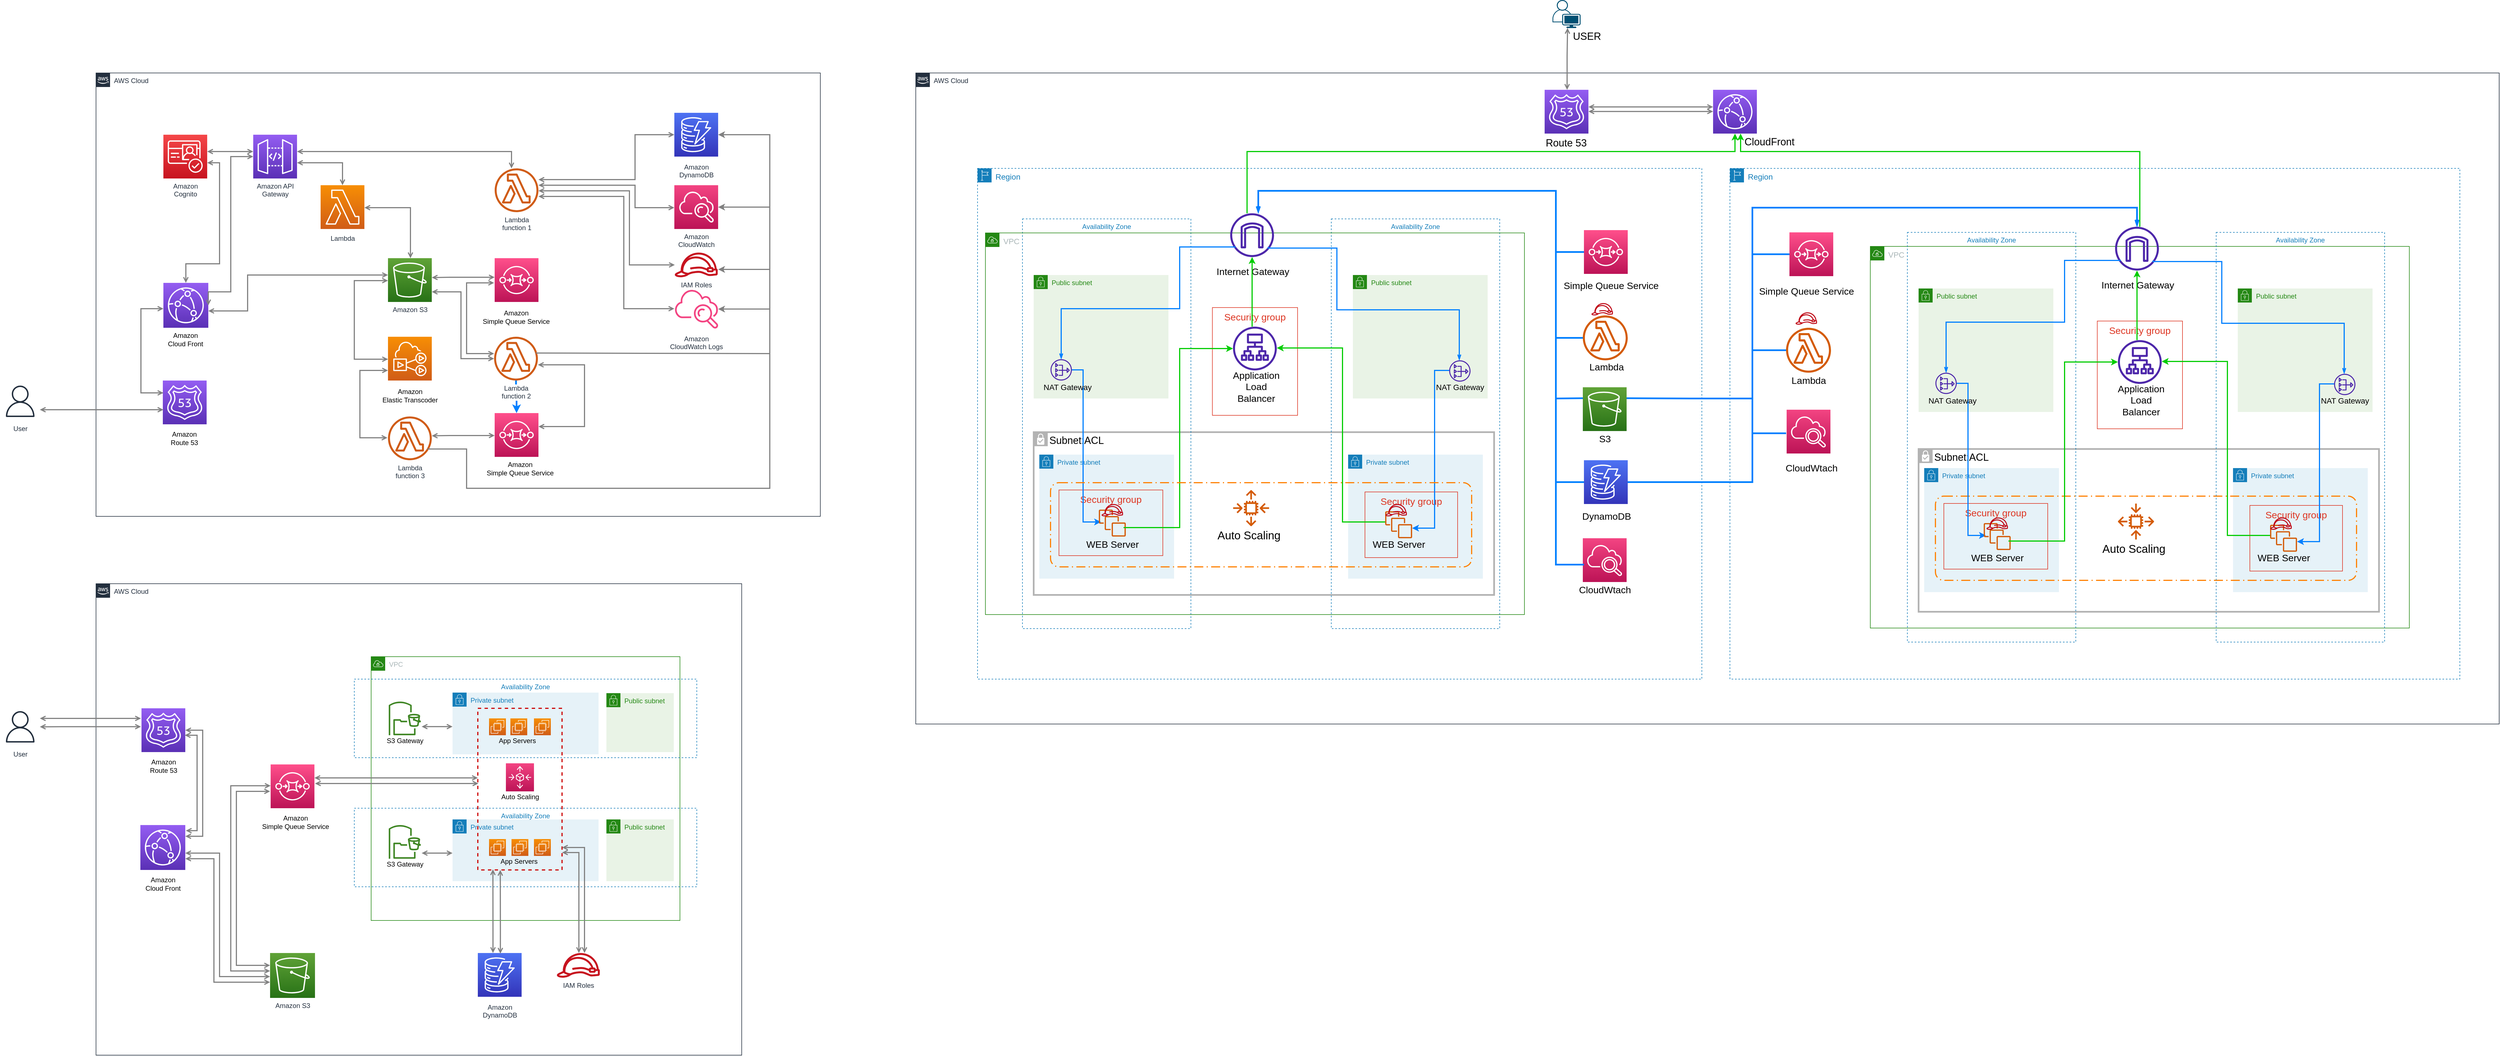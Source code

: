 <mxfile version="18.1.1" type="github">
  <diagram id="Ht1M8jgEwFfnCIfOTk4-" name="Page-1">
    <mxGraphModel dx="2031" dy="1187" grid="1" gridSize="10" guides="1" tooltips="1" connect="1" arrows="1" fold="1" page="1" pageScale="1" pageWidth="1169" pageHeight="827" math="0" shadow="0">
      <root>
        <mxCell id="0" />
        <mxCell id="1" parent="0" />
        <mxCell id="rXpL0Un035cBdJI2pf8q-176" value="Subnet:ACL" style="shape=mxgraph.ibm.box;prType=subnet;fontStyle=0;verticalAlign=top;align=left;spacingLeft=32;spacingTop=4;fillColor=none;rounded=0;whiteSpace=wrap;html=1;strokeColor=#B3B3B3;strokeWidth=3;dashed=0;container=1;spacing=-4;collapsible=0;expand=0;recursiveResize=0;fontSize=18;fontColor=#000000;" parent="1" vertex="1">
          <mxGeometry x="1930" y="820" width="820" height="290" as="geometry" />
        </mxCell>
        <mxCell id="rXpL0Un035cBdJI2pf8q-1" value="AWS Cloud" style="points=[[0,0],[0.25,0],[0.5,0],[0.75,0],[1,0],[1,0.25],[1,0.5],[1,0.75],[1,1],[0.75,1],[0.5,1],[0.25,1],[0,1],[0,0.75],[0,0.5],[0,0.25]];outlineConnect=0;gradientColor=none;html=1;whiteSpace=wrap;fontSize=12;fontStyle=0;container=1;pointerEvents=0;collapsible=0;recursiveResize=0;shape=mxgraph.aws4.group;grIcon=mxgraph.aws4.group_aws_cloud_alt;strokeColor=#232F3E;fillColor=none;verticalAlign=top;align=left;spacingLeft=30;fontColor=#232F3E;dashed=0;" parent="1" vertex="1">
          <mxGeometry x="1720" y="180" width="2820" height="1160" as="geometry" />
        </mxCell>
        <mxCell id="rXpL0Un035cBdJI2pf8q-110" value="&lt;font style=&quot;font-size: 14px;&quot;&gt;Region&lt;/font&gt;" style="points=[[0,0],[0.25,0],[0.5,0],[0.75,0],[1,0],[1,0.25],[1,0.5],[1,0.75],[1,1],[0.75,1],[0.5,1],[0.25,1],[0,1],[0,0.75],[0,0.5],[0,0.25]];outlineConnect=0;gradientColor=none;html=1;whiteSpace=wrap;fontSize=12;fontStyle=0;container=1;pointerEvents=0;collapsible=0;recursiveResize=0;shape=mxgraph.aws4.group;grIcon=mxgraph.aws4.group_region;strokeColor=#147EBA;fillColor=none;verticalAlign=top;align=left;spacingLeft=30;fontColor=#147EBA;dashed=1;" parent="rXpL0Un035cBdJI2pf8q-1" vertex="1">
          <mxGeometry x="1450" y="170" width="1300" height="910" as="geometry" />
        </mxCell>
        <mxCell id="rXpL0Un035cBdJI2pf8q-117" value="Private subnet" style="points=[[0,0],[0.25,0],[0.5,0],[0.75,0],[1,0],[1,0.25],[1,0.5],[1,0.75],[1,1],[0.75,1],[0.5,1],[0.25,1],[0,1],[0,0.75],[0,0.5],[0,0.25]];outlineConnect=0;gradientColor=none;html=1;whiteSpace=wrap;fontSize=12;fontStyle=0;container=1;pointerEvents=0;collapsible=0;recursiveResize=0;shape=mxgraph.aws4.group;grIcon=mxgraph.aws4.group_security_group;grStroke=0;strokeColor=#147EBA;fillColor=#E6F2F8;verticalAlign=top;align=left;spacingLeft=30;fontColor=#147EBA;dashed=0;" parent="rXpL0Un035cBdJI2pf8q-110" vertex="1">
          <mxGeometry x="896" y="534" width="240" height="221" as="geometry" />
        </mxCell>
        <mxCell id="rXpL0Un035cBdJI2pf8q-112" value="&lt;font style=&quot;font-size: 14px;&quot;&gt;VPC&lt;/font&gt;" style="points=[[0,0],[0.25,0],[0.5,0],[0.75,0],[1,0],[1,0.25],[1,0.5],[1,0.75],[1,1],[0.75,1],[0.5,1],[0.25,1],[0,1],[0,0.75],[0,0.5],[0,0.25]];outlineConnect=0;gradientColor=none;html=1;whiteSpace=wrap;fontSize=12;fontStyle=0;container=1;pointerEvents=0;collapsible=0;recursiveResize=0;shape=mxgraph.aws4.group;grIcon=mxgraph.aws4.group_vpc;strokeColor=#248814;fillColor=none;verticalAlign=top;align=left;spacingLeft=30;fontColor=#AAB7B8;dashed=0;" parent="rXpL0Un035cBdJI2pf8q-110" vertex="1">
          <mxGeometry x="250" y="139" width="960" height="680" as="geometry" />
        </mxCell>
        <mxCell id="rXpL0Un035cBdJI2pf8q-177" value="Subnet:ACL" style="shape=mxgraph.ibm.box;prType=subnet;fontStyle=0;verticalAlign=top;align=left;spacingLeft=32;spacingTop=4;fillColor=none;rounded=0;whiteSpace=wrap;html=1;strokeColor=#B3B3B3;strokeWidth=3;dashed=0;container=1;spacing=-4;collapsible=0;expand=0;recursiveResize=0;fontSize=18;fontColor=#000000;" parent="rXpL0Un035cBdJI2pf8q-112" vertex="1">
          <mxGeometry x="86" y="361" width="820" height="290" as="geometry" />
        </mxCell>
        <mxCell id="rXpL0Un035cBdJI2pf8q-113" value="Public subnet" style="points=[[0,0],[0.25,0],[0.5,0],[0.75,0],[1,0],[1,0.25],[1,0.5],[1,0.75],[1,1],[0.75,1],[0.5,1],[0.25,1],[0,1],[0,0.75],[0,0.5],[0,0.25]];outlineConnect=0;gradientColor=none;html=1;whiteSpace=wrap;fontSize=12;fontStyle=0;container=1;pointerEvents=0;collapsible=0;recursiveResize=0;shape=mxgraph.aws4.group;grIcon=mxgraph.aws4.group_security_group;grStroke=0;strokeColor=#248814;fillColor=#E9F3E6;verticalAlign=top;align=left;spacingLeft=30;fontColor=#248814;dashed=0;" parent="rXpL0Un035cBdJI2pf8q-112" vertex="1">
          <mxGeometry x="86" y="75" width="240" height="220" as="geometry" />
        </mxCell>
        <mxCell id="rXpL0Un035cBdJI2pf8q-114" value="Public subnet" style="points=[[0,0],[0.25,0],[0.5,0],[0.75,0],[1,0],[1,0.25],[1,0.5],[1,0.75],[1,1],[0.75,1],[0.5,1],[0.25,1],[0,1],[0,0.75],[0,0.5],[0,0.25]];outlineConnect=0;gradientColor=none;html=1;whiteSpace=wrap;fontSize=12;fontStyle=0;container=1;pointerEvents=0;collapsible=0;recursiveResize=0;shape=mxgraph.aws4.group;grIcon=mxgraph.aws4.group_security_group;grStroke=0;strokeColor=#248814;fillColor=#E9F3E6;verticalAlign=top;align=left;spacingLeft=30;fontColor=#248814;dashed=0;" parent="rXpL0Un035cBdJI2pf8q-112" vertex="1">
          <mxGeometry x="654.5" y="75" width="240" height="220" as="geometry" />
        </mxCell>
        <mxCell id="rXpL0Un035cBdJI2pf8q-115" value="Internet Gateway" style="text;html=1;resizable=0;autosize=1;align=center;verticalAlign=middle;points=[];fillColor=none;strokeColor=none;rounded=0;fontSize=17;fontColor=#000000;" parent="rXpL0Un035cBdJI2pf8q-112" vertex="1">
          <mxGeometry x="406" y="55" width="140" height="30" as="geometry" />
        </mxCell>
        <mxCell id="rXpL0Un035cBdJI2pf8q-119" value="Private subnet" style="points=[[0,0],[0.25,0],[0.5,0],[0.75,0],[1,0],[1,0.25],[1,0.5],[1,0.75],[1,1],[0.75,1],[0.5,1],[0.25,1],[0,1],[0,0.75],[0,0.5],[0,0.25]];outlineConnect=0;gradientColor=none;html=1;whiteSpace=wrap;fontSize=12;fontStyle=0;container=1;pointerEvents=0;collapsible=0;recursiveResize=0;shape=mxgraph.aws4.group;grIcon=mxgraph.aws4.group_security_group;grStroke=0;strokeColor=#147EBA;fillColor=#E6F2F8;verticalAlign=top;align=left;spacingLeft=30;fontColor=#147EBA;dashed=0;" parent="rXpL0Un035cBdJI2pf8q-110" vertex="1">
          <mxGeometry x="346" y="534" width="240" height="221" as="geometry" />
        </mxCell>
        <mxCell id="rXpL0Un035cBdJI2pf8q-140" value="Security group" style="fillColor=none;strokeColor=#DD3522;verticalAlign=top;fontStyle=0;fontColor=#DD3522;fontSize=17;" parent="rXpL0Un035cBdJI2pf8q-110" vertex="1">
          <mxGeometry x="381" y="597" width="185" height="117" as="geometry" />
        </mxCell>
        <mxCell id="rXpL0Un035cBdJI2pf8q-116" value="Availability Zone" style="fillColor=none;strokeColor=#147EBA;dashed=1;verticalAlign=top;fontStyle=0;fontColor=#147EBA;" parent="rXpL0Un035cBdJI2pf8q-110" vertex="1">
          <mxGeometry x="316" y="114" width="300" height="730" as="geometry" />
        </mxCell>
        <mxCell id="rXpL0Un035cBdJI2pf8q-147" value="" style="rounded=1;arcSize=10;dashed=1;fillColor=none;gradientColor=none;dashPattern=8 3 1 3;strokeWidth=2;fontSize=14;strokeColor=#FF8000;" parent="rXpL0Un035cBdJI2pf8q-110" vertex="1">
          <mxGeometry x="366" y="584" width="750" height="150" as="geometry" />
        </mxCell>
        <mxCell id="rXpL0Un035cBdJI2pf8q-111" value="Availability Zone" style="fillColor=none;strokeColor=#147EBA;dashed=1;verticalAlign=top;fontStyle=0;fontColor=#147EBA;" parent="rXpL0Un035cBdJI2pf8q-110" vertex="1">
          <mxGeometry x="866" y="114" width="300" height="730" as="geometry" />
        </mxCell>
        <mxCell id="rXpL0Un035cBdJI2pf8q-118" value="Security group" style="fillColor=none;strokeColor=#DD3522;verticalAlign=top;fontStyle=0;fontColor=#DD3522;fontSize=17;" parent="rXpL0Un035cBdJI2pf8q-110" vertex="1">
          <mxGeometry x="926" y="600.5" width="165" height="117" as="geometry" />
        </mxCell>
        <mxCell id="rXpL0Un035cBdJI2pf8q-120" value="Security group" style="fillColor=none;strokeColor=#DD3522;verticalAlign=top;fontStyle=0;fontColor=#DD3522;fontSize=17;" parent="rXpL0Un035cBdJI2pf8q-110" vertex="1">
          <mxGeometry x="654.25" y="272" width="151.75" height="192" as="geometry" />
        </mxCell>
        <mxCell id="rXpL0Un035cBdJI2pf8q-121" value="" style="sketch=0;points=[[0,0,0],[0.25,0,0],[0.5,0,0],[0.75,0,0],[1,0,0],[0,1,0],[0.25,1,0],[0.5,1,0],[0.75,1,0],[1,1,0],[0,0.25,0],[0,0.5,0],[0,0.75,0],[1,0.25,0],[1,0.5,0],[1,0.75,0]];outlineConnect=0;fontColor=#232F3E;gradientColor=#FF4F8B;gradientDirection=north;fillColor=#BC1356;strokeColor=#ffffff;dashed=0;verticalLabelPosition=bottom;verticalAlign=top;align=center;html=1;fontSize=12;fontStyle=0;aspect=fixed;shape=mxgraph.aws4.resourceIcon;resIcon=mxgraph.aws4.sqs;" parent="rXpL0Un035cBdJI2pf8q-110" vertex="1">
          <mxGeometry x="106" y="114" width="78" height="78" as="geometry" />
        </mxCell>
        <mxCell id="rXpL0Un035cBdJI2pf8q-122" value="&lt;font style=&quot;font-size: 17px;&quot;&gt;Simple Queue Service&lt;/font&gt;" style="text;html=1;resizable=0;autosize=1;align=center;verticalAlign=middle;points=[];fillColor=none;strokeColor=none;rounded=0;" parent="rXpL0Un035cBdJI2pf8q-110" vertex="1">
          <mxGeometry x="46" y="210" width="180" height="20" as="geometry" />
        </mxCell>
        <mxCell id="rXpL0Un035cBdJI2pf8q-123" value="" style="sketch=0;outlineConnect=0;fontColor=#232F3E;gradientColor=none;fillColor=#4D27AA;strokeColor=none;dashed=0;verticalLabelPosition=bottom;verticalAlign=top;align=center;html=1;fontSize=12;fontStyle=0;aspect=fixed;pointerEvents=1;shape=mxgraph.aws4.internet_gateway;" parent="rXpL0Un035cBdJI2pf8q-110" vertex="1">
          <mxGeometry x="686" y="104" width="78" height="78" as="geometry" />
        </mxCell>
        <mxCell id="rXpL0Un035cBdJI2pf8q-124" value="" style="sketch=0;outlineConnect=0;fontColor=#232F3E;gradientColor=none;fillColor=#D45B07;strokeColor=none;dashed=0;verticalLabelPosition=bottom;verticalAlign=top;align=center;html=1;fontSize=12;fontStyle=0;aspect=fixed;pointerEvents=1;shape=mxgraph.aws4.lambda_function;" parent="rXpL0Un035cBdJI2pf8q-110" vertex="1">
          <mxGeometry x="100" y="284" width="80" height="80" as="geometry" />
        </mxCell>
        <mxCell id="rXpL0Un035cBdJI2pf8q-127" value="" style="sketch=0;points=[[0,0,0],[0.25,0,0],[0.5,0,0],[0.75,0,0],[1,0,0],[0,1,0],[0.25,1,0],[0.5,1,0],[0.75,1,0],[1,1,0],[0,0.25,0],[0,0.5,0],[0,0.75,0],[1,0.25,0],[1,0.5,0],[1,0.75,0]];points=[[0,0,0],[0.25,0,0],[0.5,0,0],[0.75,0,0],[1,0,0],[0,1,0],[0.25,1,0],[0.5,1,0],[0.75,1,0],[1,1,0],[0,0.25,0],[0,0.5,0],[0,0.75,0],[1,0.25,0],[1,0.5,0],[1,0.75,0]];outlineConnect=0;fontColor=#232F3E;gradientColor=#F34482;gradientDirection=north;fillColor=#BC1356;strokeColor=#ffffff;dashed=0;verticalLabelPosition=bottom;verticalAlign=top;align=center;html=1;fontSize=12;fontStyle=0;aspect=fixed;shape=mxgraph.aws4.resourceIcon;resIcon=mxgraph.aws4.cloudwatch_2;" parent="rXpL0Un035cBdJI2pf8q-110" vertex="1">
          <mxGeometry x="101" y="430" width="78" height="78" as="geometry" />
        </mxCell>
        <mxCell id="rXpL0Un035cBdJI2pf8q-128" value="" style="edgeStyle=orthogonalEdgeStyle;rounded=0;orthogonalLoop=1;jettySize=auto;html=1;fontSize=17;fontColor=#000000;entryX=0.405;entryY=0.487;entryDx=0;entryDy=0;entryPerimeter=0;strokeWidth=2;strokeColor=#007FFF;" parent="rXpL0Un035cBdJI2pf8q-110" source="rXpL0Un035cBdJI2pf8q-129" target="rXpL0Un035cBdJI2pf8q-140" edge="1">
          <mxGeometry relative="1" as="geometry">
            <mxPoint x="406.037" y="543" as="targetPoint" />
            <Array as="points">
              <mxPoint x="424" y="383" />
              <mxPoint x="424" y="654" />
            </Array>
          </mxGeometry>
        </mxCell>
        <mxCell id="rXpL0Un035cBdJI2pf8q-129" value="" style="sketch=0;outlineConnect=0;fontColor=#232F3E;gradientColor=none;fillColor=#4D27AA;strokeColor=none;dashed=0;verticalLabelPosition=bottom;verticalAlign=top;align=center;html=1;fontSize=12;fontStyle=0;aspect=fixed;pointerEvents=1;shape=mxgraph.aws4.nat_gateway;" parent="rXpL0Un035cBdJI2pf8q-110" vertex="1">
          <mxGeometry x="366" y="364" width="38" height="38" as="geometry" />
        </mxCell>
        <mxCell id="rXpL0Un035cBdJI2pf8q-130" value="NAT Gateway" style="text;html=1;resizable=0;autosize=1;align=center;verticalAlign=middle;points=[];fillColor=none;strokeColor=none;rounded=0;fontSize=14;" parent="rXpL0Un035cBdJI2pf8q-110" vertex="1">
          <mxGeometry x="346" y="404" width="100" height="20" as="geometry" />
        </mxCell>
        <mxCell id="rXpL0Un035cBdJI2pf8q-131" value="" style="sketch=0;outlineConnect=0;fontColor=#232F3E;gradientColor=none;fillColor=#4D27AA;strokeColor=none;dashed=0;verticalLabelPosition=bottom;verticalAlign=top;align=center;html=1;fontSize=12;fontStyle=0;aspect=fixed;pointerEvents=1;shape=mxgraph.aws4.nat_gateway;" parent="rXpL0Un035cBdJI2pf8q-110" vertex="1">
          <mxGeometry x="1076" y="366" width="38" height="38" as="geometry" />
        </mxCell>
        <mxCell id="rXpL0Un035cBdJI2pf8q-132" value="NAT Gateway" style="text;html=1;resizable=0;autosize=1;align=center;verticalAlign=middle;points=[];fillColor=none;strokeColor=none;rounded=0;fontSize=14;" parent="rXpL0Un035cBdJI2pf8q-110" vertex="1">
          <mxGeometry x="1045" y="404" width="100" height="20" as="geometry" />
        </mxCell>
        <mxCell id="rXpL0Un035cBdJI2pf8q-133" value="" style="sketch=0;outlineConnect=0;fontColor=#232F3E;gradientColor=none;fillColor=#4D27AA;strokeColor=none;dashed=0;verticalLabelPosition=bottom;verticalAlign=top;align=center;html=1;fontSize=12;fontStyle=0;aspect=fixed;pointerEvents=1;shape=mxgraph.aws4.application_load_balancer;" parent="rXpL0Un035cBdJI2pf8q-110" vertex="1">
          <mxGeometry x="691" y="306" width="78" height="78" as="geometry" />
        </mxCell>
        <mxCell id="rXpL0Un035cBdJI2pf8q-134" value="" style="sketch=0;outlineConnect=0;fontColor=#232F3E;gradientColor=none;fillColor=#D45B07;strokeColor=none;dashed=0;verticalLabelPosition=bottom;verticalAlign=top;align=center;html=1;fontSize=12;fontStyle=0;aspect=fixed;pointerEvents=1;shape=mxgraph.aws4.auto_scaling2;direction=south;" parent="rXpL0Un035cBdJI2pf8q-110" vertex="1">
          <mxGeometry x="691" y="597" width="64.5" height="64.5" as="geometry" />
        </mxCell>
        <mxCell id="rXpL0Un035cBdJI2pf8q-135" value="&lt;font style=&quot;font-size: 17px;&quot;&gt;Application &lt;br&gt;Load &lt;br&gt;Balancer&lt;/font&gt;" style="text;html=1;resizable=0;autosize=1;align=center;verticalAlign=middle;points=[];fillColor=none;strokeColor=none;rounded=0;fontSize=14;" parent="rXpL0Un035cBdJI2pf8q-110" vertex="1">
          <mxGeometry x="681.5" y="384" width="100" height="60" as="geometry" />
        </mxCell>
        <mxCell id="rXpL0Un035cBdJI2pf8q-136" value="&lt;a href=&quot;https://aws.amazon.com/autoscaling/&quot; data-ved=&quot;2ahUKEwjeqJL6hPP3AhWjgFYBHTTMAuYQFnoECBAQAQ&quot; style=&quot;text-decoration-line: none; -webkit-tap-highlight-color: rgba(0, 0, 0, 0.1); outline: 0px; font-family: arial, sans-serif; font-size: small; text-align: left; background-color: rgb(255, 255, 255);&quot;&gt;&lt;h3 class=&quot;LC20lb MBeuO DKV0Md&quot; style=&quot;font-weight: normal; margin: 0px 0px 3px; padding: 10px 0px 0px; font-size: 20px; line-height: 1.3; display: inline-block;&quot;&gt;&lt;font color=&quot;#000000&quot;&gt;Auto Scaling&lt;/font&gt;&lt;/h3&gt;&lt;/a&gt;" style="text;html=1;resizable=0;autosize=1;align=center;verticalAlign=middle;points=[];fillColor=none;strokeColor=none;rounded=0;fontSize=17;" parent="rXpL0Un035cBdJI2pf8q-110" vertex="1">
          <mxGeometry x="654.25" y="654" width="130" height="40" as="geometry" />
        </mxCell>
        <mxCell id="rXpL0Un035cBdJI2pf8q-137" value="" style="sketch=0;outlineConnect=0;fontColor=#232F3E;gradientColor=none;fillColor=#D45B07;strokeColor=none;dashed=0;verticalLabelPosition=bottom;verticalAlign=top;align=center;html=1;fontSize=12;fontStyle=0;aspect=fixed;pointerEvents=1;shape=mxgraph.aws4.instances;" parent="rXpL0Un035cBdJI2pf8q-110" vertex="1">
          <mxGeometry x="452" y="632" width="48" height="48" as="geometry" />
        </mxCell>
        <mxCell id="rXpL0Un035cBdJI2pf8q-138" value="WEB Server" style="text;html=1;resizable=0;autosize=1;align=center;verticalAlign=middle;points=[];fillColor=none;strokeColor=none;rounded=0;fontSize=17;fontColor=#000000;" parent="rXpL0Un035cBdJI2pf8q-110" vertex="1">
          <mxGeometry x="421" y="680" width="110" height="30" as="geometry" />
        </mxCell>
        <mxCell id="rXpL0Un035cBdJI2pf8q-139" value="WEB Server" style="text;html=1;resizable=0;autosize=1;align=center;verticalAlign=middle;points=[];fillColor=none;strokeColor=none;rounded=0;fontSize=17;fontColor=#000000;" parent="rXpL0Un035cBdJI2pf8q-110" vertex="1">
          <mxGeometry x="931" y="680" width="110" height="30" as="geometry" />
        </mxCell>
        <mxCell id="rXpL0Un035cBdJI2pf8q-141" value="" style="edgeStyle=orthogonalEdgeStyle;html=1;endArrow=none;elbow=vertical;startArrow=openThin;startFill=0;strokeColor=#007FFF;rounded=0;fontSize=17;fontColor=#000000;strokeWidth=2;entryX=0.128;entryY=0.769;entryDx=0;entryDy=0;entryPerimeter=0;" parent="rXpL0Un035cBdJI2pf8q-110" source="rXpL0Un035cBdJI2pf8q-129" target="rXpL0Un035cBdJI2pf8q-123" edge="1">
          <mxGeometry width="100" relative="1" as="geometry">
            <mxPoint x="586" y="404" as="sourcePoint" />
            <mxPoint x="686" y="404" as="targetPoint" />
            <Array as="points">
              <mxPoint x="385" y="274" />
              <mxPoint x="596" y="274" />
              <mxPoint x="596" y="164" />
            </Array>
          </mxGeometry>
        </mxCell>
        <mxCell id="rXpL0Un035cBdJI2pf8q-142" value="" style="edgeStyle=orthogonalEdgeStyle;html=1;endArrow=none;elbow=vertical;startArrow=openThin;startFill=0;strokeColor=#007FFF;rounded=0;fontSize=17;fontColor=#000000;strokeWidth=2;entryX=0.867;entryY=0.771;entryDx=0;entryDy=0;entryPerimeter=0;" parent="rXpL0Un035cBdJI2pf8q-110" target="rXpL0Un035cBdJI2pf8q-123" edge="1">
          <mxGeometry width="100" relative="1" as="geometry">
            <mxPoint x="1094.0" y="366" as="sourcePoint" />
            <mxPoint x="1395" y="166.0" as="targetPoint" />
            <Array as="points">
              <mxPoint x="1094" y="276" />
              <mxPoint x="876" y="276" />
              <mxPoint x="876" y="166" />
              <mxPoint x="754" y="166" />
            </Array>
          </mxGeometry>
        </mxCell>
        <mxCell id="rXpL0Un035cBdJI2pf8q-143" value="" style="edgeStyle=orthogonalEdgeStyle;rounded=0;orthogonalLoop=1;jettySize=auto;html=1;fontSize=17;fontColor=#000000;strokeWidth=2;strokeColor=#007FFF;" parent="rXpL0Un035cBdJI2pf8q-110" source="rXpL0Un035cBdJI2pf8q-131" edge="1">
          <mxGeometry relative="1" as="geometry">
            <mxPoint x="1030" y="383.997" as="sourcePoint" />
            <mxPoint x="1010" y="664.96" as="targetPoint" />
            <Array as="points">
              <mxPoint x="1050" y="384" />
              <mxPoint x="1050" y="665" />
            </Array>
          </mxGeometry>
        </mxCell>
        <mxCell id="rXpL0Un035cBdJI2pf8q-144" value="" style="edgeStyle=orthogonalEdgeStyle;rounded=0;orthogonalLoop=1;jettySize=auto;html=1;fontSize=17;fontColor=#000000;strokeWidth=2;strokeColor=#00CC00;exitX=0.622;exitY=0.573;exitDx=0;exitDy=0;exitPerimeter=0;" parent="rXpL0Un035cBdJI2pf8q-110" source="rXpL0Un035cBdJI2pf8q-140" target="rXpL0Un035cBdJI2pf8q-133" edge="1">
          <mxGeometry relative="1" as="geometry">
            <mxPoint x="576.0" y="422.95" as="sourcePoint" />
            <mxPoint x="627.925" y="693.929" as="targetPoint" />
            <Array as="points">
              <mxPoint x="596" y="664" />
              <mxPoint x="596" y="345" />
            </Array>
          </mxGeometry>
        </mxCell>
        <mxCell id="rXpL0Un035cBdJI2pf8q-145" value="" style="edgeStyle=orthogonalEdgeStyle;rounded=0;orthogonalLoop=1;jettySize=auto;html=1;fontSize=17;fontColor=#000000;strokeWidth=2;strokeColor=#00CC00;" parent="rXpL0Un035cBdJI2pf8q-110" source="rXpL0Un035cBdJI2pf8q-146" target="rXpL0Un035cBdJI2pf8q-133" edge="1">
          <mxGeometry relative="1" as="geometry">
            <mxPoint x="956" y="674" as="sourcePoint" />
            <mxPoint x="701" y="355.0" as="targetPoint" />
            <Array as="points">
              <mxPoint x="886" y="654" />
              <mxPoint x="886" y="344" />
            </Array>
          </mxGeometry>
        </mxCell>
        <mxCell id="rXpL0Un035cBdJI2pf8q-146" value="" style="sketch=0;outlineConnect=0;fontColor=#232F3E;gradientColor=none;fillColor=#D45B07;strokeColor=none;dashed=0;verticalLabelPosition=bottom;verticalAlign=top;align=center;html=1;fontSize=12;fontStyle=0;aspect=fixed;pointerEvents=1;shape=mxgraph.aws4.instances;" parent="rXpL0Un035cBdJI2pf8q-110" vertex="1">
          <mxGeometry x="962" y="635" width="48" height="48" as="geometry" />
        </mxCell>
        <mxCell id="rXpL0Un035cBdJI2pf8q-148" value="" style="edgeStyle=orthogonalEdgeStyle;rounded=0;orthogonalLoop=1;jettySize=auto;html=1;fontSize=17;fontColor=#000000;strokeWidth=2;strokeColor=#00CC00;" parent="rXpL0Un035cBdJI2pf8q-110" source="rXpL0Un035cBdJI2pf8q-133" target="rXpL0Un035cBdJI2pf8q-123" edge="1">
          <mxGeometry relative="1" as="geometry">
            <mxPoint x="972" y="664" as="sourcePoint" />
            <mxPoint x="779" y="354" as="targetPoint" />
            <Array as="points">
              <mxPoint x="725" y="274" />
              <mxPoint x="725" y="274" />
            </Array>
          </mxGeometry>
        </mxCell>
        <mxCell id="rXpL0Un035cBdJI2pf8q-149" value="" style="sketch=0;outlineConnect=0;fontColor=#232F3E;gradientColor=none;fillColor=#BF0816;strokeColor=none;dashed=0;verticalLabelPosition=bottom;verticalAlign=top;align=center;html=1;fontSize=12;fontStyle=0;aspect=fixed;pointerEvents=1;shape=mxgraph.aws4.role;" parent="rXpL0Un035cBdJI2pf8q-110" vertex="1">
          <mxGeometry x="456.5" y="622" width="39" height="22" as="geometry" />
        </mxCell>
        <mxCell id="rXpL0Un035cBdJI2pf8q-150" value="" style="sketch=0;outlineConnect=0;fontColor=#232F3E;gradientColor=none;fillColor=#BF0816;strokeColor=none;dashed=0;verticalLabelPosition=bottom;verticalAlign=top;align=center;html=1;fontSize=12;fontStyle=0;aspect=fixed;pointerEvents=1;shape=mxgraph.aws4.role;" parent="rXpL0Un035cBdJI2pf8q-110" vertex="1">
          <mxGeometry x="962" y="622" width="39" height="22" as="geometry" />
        </mxCell>
        <mxCell id="rXpL0Un035cBdJI2pf8q-151" value="" style="sketch=0;outlineConnect=0;fontColor=#232F3E;gradientColor=none;fillColor=#BF0816;strokeColor=none;dashed=0;verticalLabelPosition=bottom;verticalAlign=top;align=center;html=1;fontSize=12;fontStyle=0;aspect=fixed;pointerEvents=1;shape=mxgraph.aws4.role;" parent="rXpL0Un035cBdJI2pf8q-110" vertex="1">
          <mxGeometry x="116.5" y="256.5" width="39" height="22" as="geometry" />
        </mxCell>
        <mxCell id="rXpL0Un035cBdJI2pf8q-153" value="Lambda" style="text;html=1;resizable=0;autosize=1;align=center;verticalAlign=middle;points=[];fillColor=none;strokeColor=none;rounded=0;fontSize=17;fontColor=#000000;" parent="rXpL0Un035cBdJI2pf8q-110" vertex="1">
          <mxGeometry x="100" y="364" width="80" height="30" as="geometry" />
        </mxCell>
        <mxCell id="rXpL0Un035cBdJI2pf8q-159" value="CloudWtach" style="text;html=1;resizable=0;autosize=1;align=center;verticalAlign=middle;points=[];fillColor=none;strokeColor=none;rounded=0;fontSize=17;fontColor=#000000;" parent="rXpL0Un035cBdJI2pf8q-110" vertex="1">
          <mxGeometry x="90" y="520" width="110" height="30" as="geometry" />
        </mxCell>
        <mxCell id="rXpL0Un035cBdJI2pf8q-161" value="" style="edgeStyle=orthogonalEdgeStyle;html=1;endArrow=none;elbow=vertical;startArrow=openThin;startFill=0;strokeColor=#007FFF;rounded=0;fontSize=17;fontColor=#000000;strokeWidth=3;entryX=0;entryY=0.5;entryDx=0;entryDy=0;entryPerimeter=0;" parent="rXpL0Un035cBdJI2pf8q-110" source="rXpL0Un035cBdJI2pf8q-123" target="rXpL0Un035cBdJI2pf8q-121" edge="1">
          <mxGeometry width="100" relative="1" as="geometry">
            <mxPoint x="70" y="80.001" as="sourcePoint" />
            <mxPoint x="650" y="149.0" as="targetPoint" />
            <Array as="points">
              <mxPoint x="725" y="70" />
              <mxPoint x="40" y="70" />
              <mxPoint x="40" y="153" />
            </Array>
          </mxGeometry>
        </mxCell>
        <mxCell id="rXpL0Un035cBdJI2pf8q-162" value="" style="endArrow=none;html=1;rounded=0;fontSize=17;fontColor=#000000;strokeColor=#007FFF;strokeWidth=3;" parent="rXpL0Un035cBdJI2pf8q-110" source="rXpL0Un035cBdJI2pf8q-124" edge="1">
          <mxGeometry width="50" height="50" relative="1" as="geometry">
            <mxPoint x="88" y="259.5" as="sourcePoint" />
            <mxPoint x="40" y="150" as="targetPoint" />
            <Array as="points">
              <mxPoint x="40" y="324" />
              <mxPoint x="40" y="260" />
            </Array>
          </mxGeometry>
        </mxCell>
        <mxCell id="rXpL0Un035cBdJI2pf8q-163" value="" style="endArrow=none;html=1;rounded=0;fontSize=17;fontColor=#000000;strokeColor=#007FFF;strokeWidth=3;" parent="rXpL0Un035cBdJI2pf8q-110" edge="1">
          <mxGeometry width="50" height="50" relative="1" as="geometry">
            <mxPoint x="100.001" y="472" as="sourcePoint" />
            <mxPoint x="40" y="298" as="targetPoint" />
            <Array as="points">
              <mxPoint x="40" y="472" />
              <mxPoint x="40" y="408" />
            </Array>
          </mxGeometry>
        </mxCell>
        <mxCell id="rXpL0Un035cBdJI2pf8q-2" value="&lt;font style=&quot;font-size: 14px;&quot;&gt;Region&lt;/font&gt;" style="points=[[0,0],[0.25,0],[0.5,0],[0.75,0],[1,0],[1,0.25],[1,0.5],[1,0.75],[1,1],[0.75,1],[0.5,1],[0.25,1],[0,1],[0,0.75],[0,0.5],[0,0.25]];outlineConnect=0;gradientColor=none;html=1;whiteSpace=wrap;fontSize=12;fontStyle=0;container=1;pointerEvents=0;collapsible=0;recursiveResize=0;shape=mxgraph.aws4.group;grIcon=mxgraph.aws4.group_region;strokeColor=#147EBA;fillColor=none;verticalAlign=top;align=left;spacingLeft=30;fontColor=#147EBA;dashed=1;" parent="rXpL0Un035cBdJI2pf8q-1" vertex="1">
          <mxGeometry x="110" y="170" width="1290" height="910" as="geometry" />
        </mxCell>
        <mxCell id="rXpL0Un035cBdJI2pf8q-8" value="Private subnet" style="points=[[0,0],[0.25,0],[0.5,0],[0.75,0],[1,0],[1,0.25],[1,0.5],[1,0.75],[1,1],[0.75,1],[0.5,1],[0.25,1],[0,1],[0,0.75],[0,0.5],[0,0.25]];outlineConnect=0;gradientColor=none;html=1;whiteSpace=wrap;fontSize=12;fontStyle=0;container=1;pointerEvents=0;collapsible=0;recursiveResize=0;shape=mxgraph.aws4.group;grIcon=mxgraph.aws4.group_security_group;grStroke=0;strokeColor=#147EBA;fillColor=#E6F2F8;verticalAlign=top;align=left;spacingLeft=30;fontColor=#147EBA;dashed=0;" parent="rXpL0Un035cBdJI2pf8q-2" vertex="1">
          <mxGeometry x="110" y="510" width="240" height="221" as="geometry" />
        </mxCell>
        <mxCell id="rXpL0Un035cBdJI2pf8q-3" value="Availability Zone" style="fillColor=none;strokeColor=#147EBA;dashed=1;verticalAlign=top;fontStyle=0;fontColor=#147EBA;" parent="rXpL0Un035cBdJI2pf8q-2" vertex="1">
          <mxGeometry x="80" y="90" width="300" height="730" as="geometry" />
        </mxCell>
        <mxCell id="rXpL0Un035cBdJI2pf8q-87" value="Security group" style="fillColor=none;strokeColor=#DD3522;verticalAlign=top;fontStyle=0;fontColor=#DD3522;fontSize=17;" parent="rXpL0Un035cBdJI2pf8q-2" vertex="1">
          <mxGeometry x="145" y="573" width="185" height="117" as="geometry" />
        </mxCell>
        <mxCell id="rXpL0Un035cBdJI2pf8q-4" value="Availability Zone" style="fillColor=none;strokeColor=#147EBA;dashed=1;verticalAlign=top;fontStyle=0;fontColor=#147EBA;" parent="rXpL0Un035cBdJI2pf8q-2" vertex="1">
          <mxGeometry x="630" y="90" width="300" height="730" as="geometry" />
        </mxCell>
        <mxCell id="rXpL0Un035cBdJI2pf8q-5" value="&lt;font style=&quot;font-size: 14px;&quot;&gt;VPC&lt;/font&gt;" style="points=[[0,0],[0.25,0],[0.5,0],[0.75,0],[1,0],[1,0.25],[1,0.5],[1,0.75],[1,1],[0.75,1],[0.5,1],[0.25,1],[0,1],[0,0.75],[0,0.5],[0,0.25]];outlineConnect=0;gradientColor=none;html=1;whiteSpace=wrap;fontSize=12;fontStyle=0;container=1;pointerEvents=0;collapsible=0;recursiveResize=0;shape=mxgraph.aws4.group;grIcon=mxgraph.aws4.group_vpc;strokeColor=#248814;fillColor=none;verticalAlign=top;align=left;spacingLeft=30;fontColor=#AAB7B8;dashed=0;" parent="rXpL0Un035cBdJI2pf8q-2" vertex="1">
          <mxGeometry x="14" y="115" width="960" height="680" as="geometry" />
        </mxCell>
        <mxCell id="rXpL0Un035cBdJI2pf8q-6" value="Public subnet" style="points=[[0,0],[0.25,0],[0.5,0],[0.75,0],[1,0],[1,0.25],[1,0.5],[1,0.75],[1,1],[0.75,1],[0.5,1],[0.25,1],[0,1],[0,0.75],[0,0.5],[0,0.25]];outlineConnect=0;gradientColor=none;html=1;whiteSpace=wrap;fontSize=12;fontStyle=0;container=1;pointerEvents=0;collapsible=0;recursiveResize=0;shape=mxgraph.aws4.group;grIcon=mxgraph.aws4.group_security_group;grStroke=0;strokeColor=#248814;fillColor=#E9F3E6;verticalAlign=top;align=left;spacingLeft=30;fontColor=#248814;dashed=0;" parent="rXpL0Un035cBdJI2pf8q-5" vertex="1">
          <mxGeometry x="86" y="75" width="240" height="220" as="geometry" />
        </mxCell>
        <mxCell id="rXpL0Un035cBdJI2pf8q-7" value="Public subnet" style="points=[[0,0],[0.25,0],[0.5,0],[0.75,0],[1,0],[1,0.25],[1,0.5],[1,0.75],[1,1],[0.75,1],[0.5,1],[0.25,1],[0,1],[0,0.75],[0,0.5],[0,0.25]];outlineConnect=0;gradientColor=none;html=1;whiteSpace=wrap;fontSize=12;fontStyle=0;container=1;pointerEvents=0;collapsible=0;recursiveResize=0;shape=mxgraph.aws4.group;grIcon=mxgraph.aws4.group_security_group;grStroke=0;strokeColor=#248814;fillColor=#E9F3E6;verticalAlign=top;align=left;spacingLeft=30;fontColor=#248814;dashed=0;" parent="rXpL0Un035cBdJI2pf8q-5" vertex="1">
          <mxGeometry x="654.5" y="75" width="240" height="220" as="geometry" />
        </mxCell>
        <mxCell id="rXpL0Un035cBdJI2pf8q-91" value="Internet Gateway" style="text;html=1;resizable=0;autosize=1;align=center;verticalAlign=middle;points=[];fillColor=none;strokeColor=none;rounded=0;fontSize=17;fontColor=#000000;" parent="rXpL0Un035cBdJI2pf8q-5" vertex="1">
          <mxGeometry x="406" y="55" width="140" height="30" as="geometry" />
        </mxCell>
        <mxCell id="rXpL0Un035cBdJI2pf8q-10" value="Private subnet" style="points=[[0,0],[0.25,0],[0.5,0],[0.75,0],[1,0],[1,0.25],[1,0.5],[1,0.75],[1,1],[0.75,1],[0.5,1],[0.25,1],[0,1],[0,0.75],[0,0.5],[0,0.25]];outlineConnect=0;gradientColor=none;html=1;whiteSpace=wrap;fontSize=12;fontStyle=0;container=1;pointerEvents=0;collapsible=0;recursiveResize=0;shape=mxgraph.aws4.group;grIcon=mxgraph.aws4.group_security_group;grStroke=0;strokeColor=#147EBA;fillColor=#E6F2F8;verticalAlign=top;align=left;spacingLeft=30;fontColor=#147EBA;dashed=0;" parent="rXpL0Un035cBdJI2pf8q-2" vertex="1">
          <mxGeometry x="660" y="510" width="240" height="221" as="geometry" />
        </mxCell>
        <mxCell id="rXpL0Un035cBdJI2pf8q-88" value="Security group" style="fillColor=none;strokeColor=#DD3522;verticalAlign=top;fontStyle=0;fontColor=#DD3522;fontSize=17;" parent="rXpL0Un035cBdJI2pf8q-2" vertex="1">
          <mxGeometry x="690" y="576.5" width="165" height="117" as="geometry" />
        </mxCell>
        <mxCell id="rXpL0Un035cBdJI2pf8q-86" value="Security group" style="fillColor=none;strokeColor=#DD3522;verticalAlign=top;fontStyle=0;fontColor=#DD3522;fontSize=17;" parent="rXpL0Un035cBdJI2pf8q-2" vertex="1">
          <mxGeometry x="418.25" y="248" width="151.75" height="192" as="geometry" />
        </mxCell>
        <mxCell id="rXpL0Un035cBdJI2pf8q-11" value="" style="sketch=0;points=[[0,0,0],[0.25,0,0],[0.5,0,0],[0.75,0,0],[1,0,0],[0,1,0],[0.25,1,0],[0.5,1,0],[0.75,1,0],[1,1,0],[0,0.25,0],[0,0.5,0],[0,0.75,0],[1,0.25,0],[1,0.5,0],[1,0.75,0]];outlineConnect=0;fontColor=#232F3E;gradientColor=#FF4F8B;gradientDirection=north;fillColor=#BC1356;strokeColor=#ffffff;dashed=0;verticalLabelPosition=bottom;verticalAlign=top;align=center;html=1;fontSize=12;fontStyle=0;aspect=fixed;shape=mxgraph.aws4.resourceIcon;resIcon=mxgraph.aws4.sqs;" parent="rXpL0Un035cBdJI2pf8q-2" vertex="1">
          <mxGeometry x="1080" y="110" width="78" height="78" as="geometry" />
        </mxCell>
        <mxCell id="rXpL0Un035cBdJI2pf8q-12" value="&lt;font style=&quot;font-size: 17px;&quot;&gt;Simple Queue Service&lt;/font&gt;" style="text;html=1;resizable=0;autosize=1;align=center;verticalAlign=middle;points=[];fillColor=none;strokeColor=none;rounded=0;" parent="rXpL0Un035cBdJI2pf8q-2" vertex="1">
          <mxGeometry x="1038" y="200" width="180" height="20" as="geometry" />
        </mxCell>
        <mxCell id="rXpL0Un035cBdJI2pf8q-13" value="" style="sketch=0;outlineConnect=0;fontColor=#232F3E;gradientColor=none;fillColor=#4D27AA;strokeColor=none;dashed=0;verticalLabelPosition=bottom;verticalAlign=top;align=center;html=1;fontSize=12;fontStyle=0;aspect=fixed;pointerEvents=1;shape=mxgraph.aws4.internet_gateway;" parent="rXpL0Un035cBdJI2pf8q-2" vertex="1">
          <mxGeometry x="450" y="80" width="78" height="78" as="geometry" />
        </mxCell>
        <mxCell id="rXpL0Un035cBdJI2pf8q-18" value="" style="sketch=0;outlineConnect=0;fontColor=#232F3E;gradientColor=none;fillColor=#D45B07;strokeColor=none;dashed=0;verticalLabelPosition=bottom;verticalAlign=top;align=center;html=1;fontSize=12;fontStyle=0;aspect=fixed;pointerEvents=1;shape=mxgraph.aws4.lambda_function;" parent="rXpL0Un035cBdJI2pf8q-2" vertex="1">
          <mxGeometry x="1078" y="262" width="80" height="80" as="geometry" />
        </mxCell>
        <mxCell id="rXpL0Un035cBdJI2pf8q-19" value="" style="sketch=0;points=[[0,0,0],[0.25,0,0],[0.5,0,0],[0.75,0,0],[1,0,0],[0,1,0],[0.25,1,0],[0.5,1,0],[0.75,1,0],[1,1,0],[0,0.25,0],[0,0.5,0],[0,0.75,0],[1,0.25,0],[1,0.5,0],[1,0.75,0]];outlineConnect=0;fontColor=#232F3E;gradientColor=#60A337;gradientDirection=north;fillColor=#277116;strokeColor=#ffffff;dashed=0;verticalLabelPosition=bottom;verticalAlign=top;align=center;html=1;fontSize=12;fontStyle=0;aspect=fixed;shape=mxgraph.aws4.resourceIcon;resIcon=mxgraph.aws4.s3;" parent="rXpL0Un035cBdJI2pf8q-2" vertex="1">
          <mxGeometry x="1078" y="390" width="78" height="78" as="geometry" />
        </mxCell>
        <mxCell id="rXpL0Un035cBdJI2pf8q-21" value="" style="sketch=0;points=[[0,0,0],[0.25,0,0],[0.5,0,0],[0.75,0,0],[1,0,0],[0,1,0],[0.25,1,0],[0.5,1,0],[0.75,1,0],[1,1,0],[0,0.25,0],[0,0.5,0],[0,0.75,0],[1,0.25,0],[1,0.5,0],[1,0.75,0]];outlineConnect=0;fontColor=#232F3E;gradientColor=#4D72F3;gradientDirection=north;fillColor=#3334B9;strokeColor=#ffffff;dashed=0;verticalLabelPosition=bottom;verticalAlign=top;align=center;html=1;fontSize=12;fontStyle=0;aspect=fixed;shape=mxgraph.aws4.resourceIcon;resIcon=mxgraph.aws4.dynamodb;" parent="rXpL0Un035cBdJI2pf8q-2" vertex="1">
          <mxGeometry x="1080" y="520" width="78" height="78" as="geometry" />
        </mxCell>
        <mxCell id="rXpL0Un035cBdJI2pf8q-22" value="" style="sketch=0;points=[[0,0,0],[0.25,0,0],[0.5,0,0],[0.75,0,0],[1,0,0],[0,1,0],[0.25,1,0],[0.5,1,0],[0.75,1,0],[1,1,0],[0,0.25,0],[0,0.5,0],[0,0.75,0],[1,0.25,0],[1,0.5,0],[1,0.75,0]];points=[[0,0,0],[0.25,0,0],[0.5,0,0],[0.75,0,0],[1,0,0],[0,1,0],[0.25,1,0],[0.5,1,0],[0.75,1,0],[1,1,0],[0,0.25,0],[0,0.5,0],[0,0.75,0],[1,0.25,0],[1,0.5,0],[1,0.75,0]];outlineConnect=0;fontColor=#232F3E;gradientColor=#F34482;gradientDirection=north;fillColor=#BC1356;strokeColor=#ffffff;dashed=0;verticalLabelPosition=bottom;verticalAlign=top;align=center;html=1;fontSize=12;fontStyle=0;aspect=fixed;shape=mxgraph.aws4.resourceIcon;resIcon=mxgraph.aws4.cloudwatch_2;" parent="rXpL0Un035cBdJI2pf8q-2" vertex="1">
          <mxGeometry x="1078" y="659" width="78" height="78" as="geometry" />
        </mxCell>
        <mxCell id="rXpL0Un035cBdJI2pf8q-90" value="" style="edgeStyle=orthogonalEdgeStyle;rounded=0;orthogonalLoop=1;jettySize=auto;html=1;fontSize=17;fontColor=#000000;entryX=0.405;entryY=0.487;entryDx=0;entryDy=0;entryPerimeter=0;strokeWidth=2;strokeColor=#007FFF;" parent="rXpL0Un035cBdJI2pf8q-2" source="rXpL0Un035cBdJI2pf8q-16" target="rXpL0Un035cBdJI2pf8q-87" edge="1">
          <mxGeometry relative="1" as="geometry">
            <mxPoint x="170.037" y="519" as="targetPoint" />
            <Array as="points">
              <mxPoint x="188" y="359" />
              <mxPoint x="188" y="630" />
            </Array>
          </mxGeometry>
        </mxCell>
        <mxCell id="rXpL0Un035cBdJI2pf8q-16" value="" style="sketch=0;outlineConnect=0;fontColor=#232F3E;gradientColor=none;fillColor=#4D27AA;strokeColor=none;dashed=0;verticalLabelPosition=bottom;verticalAlign=top;align=center;html=1;fontSize=12;fontStyle=0;aspect=fixed;pointerEvents=1;shape=mxgraph.aws4.nat_gateway;" parent="rXpL0Un035cBdJI2pf8q-2" vertex="1">
          <mxGeometry x="130" y="340" width="38" height="38" as="geometry" />
        </mxCell>
        <mxCell id="rXpL0Un035cBdJI2pf8q-23" value="NAT Gateway" style="text;html=1;resizable=0;autosize=1;align=center;verticalAlign=middle;points=[];fillColor=none;strokeColor=none;rounded=0;fontSize=14;" parent="rXpL0Un035cBdJI2pf8q-2" vertex="1">
          <mxGeometry x="110" y="380" width="100" height="20" as="geometry" />
        </mxCell>
        <mxCell id="rXpL0Un035cBdJI2pf8q-24" value="" style="sketch=0;outlineConnect=0;fontColor=#232F3E;gradientColor=none;fillColor=#4D27AA;strokeColor=none;dashed=0;verticalLabelPosition=bottom;verticalAlign=top;align=center;html=1;fontSize=12;fontStyle=0;aspect=fixed;pointerEvents=1;shape=mxgraph.aws4.nat_gateway;" parent="rXpL0Un035cBdJI2pf8q-2" vertex="1">
          <mxGeometry x="840" y="342" width="38" height="38" as="geometry" />
        </mxCell>
        <mxCell id="rXpL0Un035cBdJI2pf8q-25" value="NAT Gateway" style="text;html=1;resizable=0;autosize=1;align=center;verticalAlign=middle;points=[];fillColor=none;strokeColor=none;rounded=0;fontSize=14;" parent="rXpL0Un035cBdJI2pf8q-2" vertex="1">
          <mxGeometry x="809" y="380" width="100" height="20" as="geometry" />
        </mxCell>
        <mxCell id="rXpL0Un035cBdJI2pf8q-17" value="" style="sketch=0;outlineConnect=0;fontColor=#232F3E;gradientColor=none;fillColor=#4D27AA;strokeColor=none;dashed=0;verticalLabelPosition=bottom;verticalAlign=top;align=center;html=1;fontSize=12;fontStyle=0;aspect=fixed;pointerEvents=1;shape=mxgraph.aws4.application_load_balancer;" parent="rXpL0Un035cBdJI2pf8q-2" vertex="1">
          <mxGeometry x="455" y="282" width="78" height="78" as="geometry" />
        </mxCell>
        <mxCell id="rXpL0Un035cBdJI2pf8q-27" value="" style="sketch=0;outlineConnect=0;fontColor=#232F3E;gradientColor=none;fillColor=#D45B07;strokeColor=none;dashed=0;verticalLabelPosition=bottom;verticalAlign=top;align=center;html=1;fontSize=12;fontStyle=0;aspect=fixed;pointerEvents=1;shape=mxgraph.aws4.auto_scaling2;" parent="rXpL0Un035cBdJI2pf8q-2" vertex="1">
          <mxGeometry x="455" y="573" width="64.5" height="64.5" as="geometry" />
        </mxCell>
        <mxCell id="rXpL0Un035cBdJI2pf8q-28" value="&lt;font style=&quot;font-size: 17px;&quot;&gt;Application &lt;br&gt;Load &lt;br&gt;Balancer&lt;/font&gt;" style="text;html=1;resizable=0;autosize=1;align=center;verticalAlign=middle;points=[];fillColor=none;strokeColor=none;rounded=0;fontSize=14;" parent="rXpL0Un035cBdJI2pf8q-2" vertex="1">
          <mxGeometry x="445.5" y="360" width="100" height="60" as="geometry" />
        </mxCell>
        <mxCell id="rXpL0Un035cBdJI2pf8q-29" value="&lt;a style=&quot;text-decoration-line: none; -webkit-tap-highlight-color: rgba(0, 0, 0, 0.1); outline: 0px; font-family: arial, sans-serif; font-size: small; text-align: left; background-color: rgb(255, 255, 255);&quot; data-ved=&quot;2ahUKEwjeqJL6hPP3AhWjgFYBHTTMAuYQFnoECBAQAQ&quot; href=&quot;https://aws.amazon.com/autoscaling/&quot;&gt;&lt;h3 style=&quot;font-weight: normal; margin: 0px 0px 3px; padding: 10px 0px 0px; font-size: 20px; line-height: 1.3; display: inline-block;&quot; class=&quot;LC20lb MBeuO DKV0Md&quot;&gt;&lt;font color=&quot;#000000&quot;&gt;Auto Scaling&lt;/font&gt;&lt;/h3&gt;&lt;/a&gt;" style="text;html=1;resizable=0;autosize=1;align=center;verticalAlign=middle;points=[];fillColor=none;strokeColor=none;rounded=0;fontSize=17;" parent="rXpL0Un035cBdJI2pf8q-2" vertex="1">
          <mxGeometry x="418.25" y="630" width="130" height="40" as="geometry" />
        </mxCell>
        <mxCell id="rXpL0Un035cBdJI2pf8q-30" value="" style="sketch=0;outlineConnect=0;fontColor=#232F3E;gradientColor=none;fillColor=#D45B07;strokeColor=none;dashed=0;verticalLabelPosition=bottom;verticalAlign=top;align=center;html=1;fontSize=12;fontStyle=0;aspect=fixed;pointerEvents=1;shape=mxgraph.aws4.instances;" parent="rXpL0Un035cBdJI2pf8q-2" vertex="1">
          <mxGeometry x="216" y="608" width="48" height="48" as="geometry" />
        </mxCell>
        <mxCell id="rXpL0Un035cBdJI2pf8q-84" value="WEB Server" style="text;html=1;resizable=0;autosize=1;align=center;verticalAlign=middle;points=[];fillColor=none;strokeColor=none;rounded=0;fontSize=17;fontColor=#000000;" parent="rXpL0Un035cBdJI2pf8q-2" vertex="1">
          <mxGeometry x="185" y="656" width="110" height="30" as="geometry" />
        </mxCell>
        <mxCell id="rXpL0Un035cBdJI2pf8q-85" value="WEB Server" style="text;html=1;resizable=0;autosize=1;align=center;verticalAlign=middle;points=[];fillColor=none;strokeColor=none;rounded=0;fontSize=17;fontColor=#000000;" parent="rXpL0Un035cBdJI2pf8q-2" vertex="1">
          <mxGeometry x="695" y="656" width="110" height="30" as="geometry" />
        </mxCell>
        <mxCell id="rXpL0Un035cBdJI2pf8q-92" value="" style="edgeStyle=orthogonalEdgeStyle;html=1;endArrow=none;elbow=vertical;startArrow=openThin;startFill=0;strokeColor=#007FFF;rounded=0;fontSize=17;fontColor=#000000;strokeWidth=2;entryX=0.128;entryY=0.769;entryDx=0;entryDy=0;entryPerimeter=0;" parent="rXpL0Un035cBdJI2pf8q-2" source="rXpL0Un035cBdJI2pf8q-16" target="rXpL0Un035cBdJI2pf8q-13" edge="1">
          <mxGeometry width="100" relative="1" as="geometry">
            <mxPoint x="350" y="380" as="sourcePoint" />
            <mxPoint x="450" y="380" as="targetPoint" />
            <Array as="points">
              <mxPoint x="149" y="250" />
              <mxPoint x="360" y="250" />
              <mxPoint x="360" y="140" />
            </Array>
          </mxGeometry>
        </mxCell>
        <mxCell id="rXpL0Un035cBdJI2pf8q-93" value="" style="edgeStyle=orthogonalEdgeStyle;html=1;endArrow=none;elbow=vertical;startArrow=openThin;startFill=0;strokeColor=#007FFF;rounded=0;fontSize=17;fontColor=#000000;strokeWidth=2;entryX=0.867;entryY=0.771;entryDx=0;entryDy=0;entryPerimeter=0;" parent="rXpL0Un035cBdJI2pf8q-2" target="rXpL0Un035cBdJI2pf8q-13" edge="1">
          <mxGeometry width="100" relative="1" as="geometry">
            <mxPoint x="858.0" y="342" as="sourcePoint" />
            <mxPoint x="1159" y="142.0" as="targetPoint" />
            <Array as="points">
              <mxPoint x="858" y="252" />
              <mxPoint x="640" y="252" />
              <mxPoint x="640" y="142" />
              <mxPoint x="518" y="142" />
            </Array>
          </mxGeometry>
        </mxCell>
        <mxCell id="rXpL0Un035cBdJI2pf8q-94" value="" style="edgeStyle=orthogonalEdgeStyle;rounded=0;orthogonalLoop=1;jettySize=auto;html=1;fontSize=17;fontColor=#000000;strokeWidth=2;strokeColor=#007FFF;" parent="rXpL0Un035cBdJI2pf8q-2" source="rXpL0Un035cBdJI2pf8q-24" edge="1">
          <mxGeometry relative="1" as="geometry">
            <mxPoint x="794" y="359.997" as="sourcePoint" />
            <mxPoint x="774" y="640.96" as="targetPoint" />
            <Array as="points">
              <mxPoint x="814" y="360" />
              <mxPoint x="814" y="641" />
            </Array>
          </mxGeometry>
        </mxCell>
        <mxCell id="rXpL0Un035cBdJI2pf8q-95" value="" style="edgeStyle=orthogonalEdgeStyle;rounded=0;orthogonalLoop=1;jettySize=auto;html=1;fontSize=17;fontColor=#000000;strokeWidth=2;strokeColor=#00CC00;exitX=0.622;exitY=0.573;exitDx=0;exitDy=0;exitPerimeter=0;" parent="rXpL0Un035cBdJI2pf8q-2" source="rXpL0Un035cBdJI2pf8q-87" target="rXpL0Un035cBdJI2pf8q-17" edge="1">
          <mxGeometry relative="1" as="geometry">
            <mxPoint x="340.0" y="398.95" as="sourcePoint" />
            <mxPoint x="391.925" y="669.929" as="targetPoint" />
            <Array as="points">
              <mxPoint x="360" y="640" />
              <mxPoint x="360" y="321" />
            </Array>
          </mxGeometry>
        </mxCell>
        <mxCell id="rXpL0Un035cBdJI2pf8q-96" value="" style="edgeStyle=orthogonalEdgeStyle;rounded=0;orthogonalLoop=1;jettySize=auto;html=1;fontSize=17;fontColor=#000000;strokeWidth=2;strokeColor=#00CC00;" parent="rXpL0Un035cBdJI2pf8q-2" source="rXpL0Un035cBdJI2pf8q-82" target="rXpL0Un035cBdJI2pf8q-17" edge="1">
          <mxGeometry relative="1" as="geometry">
            <mxPoint x="720" y="650" as="sourcePoint" />
            <mxPoint x="465" y="331.0" as="targetPoint" />
            <Array as="points">
              <mxPoint x="650" y="630" />
              <mxPoint x="650" y="320" />
            </Array>
          </mxGeometry>
        </mxCell>
        <mxCell id="rXpL0Un035cBdJI2pf8q-82" value="" style="sketch=0;outlineConnect=0;fontColor=#232F3E;gradientColor=none;fillColor=#D45B07;strokeColor=none;dashed=0;verticalLabelPosition=bottom;verticalAlign=top;align=center;html=1;fontSize=12;fontStyle=0;aspect=fixed;pointerEvents=1;shape=mxgraph.aws4.instances;" parent="rXpL0Un035cBdJI2pf8q-2" vertex="1">
          <mxGeometry x="726" y="611" width="48" height="48" as="geometry" />
        </mxCell>
        <mxCell id="rXpL0Un035cBdJI2pf8q-97" value="" style="edgeStyle=orthogonalEdgeStyle;rounded=0;orthogonalLoop=1;jettySize=auto;html=1;fontSize=17;fontColor=#000000;strokeWidth=2;strokeColor=#00CC00;" parent="rXpL0Un035cBdJI2pf8q-2" source="rXpL0Un035cBdJI2pf8q-17" target="rXpL0Un035cBdJI2pf8q-13" edge="1">
          <mxGeometry relative="1" as="geometry">
            <mxPoint x="736" y="640" as="sourcePoint" />
            <mxPoint x="543" y="330" as="targetPoint" />
            <Array as="points">
              <mxPoint x="489" y="250" />
              <mxPoint x="489" y="250" />
            </Array>
          </mxGeometry>
        </mxCell>
        <mxCell id="rXpL0Un035cBdJI2pf8q-98" value="" style="sketch=0;outlineConnect=0;fontColor=#232F3E;gradientColor=none;fillColor=#BF0816;strokeColor=none;dashed=0;verticalLabelPosition=bottom;verticalAlign=top;align=center;html=1;fontSize=12;fontStyle=0;aspect=fixed;pointerEvents=1;shape=mxgraph.aws4.role;" parent="rXpL0Un035cBdJI2pf8q-2" vertex="1">
          <mxGeometry x="220.5" y="598" width="39" height="22" as="geometry" />
        </mxCell>
        <mxCell id="rXpL0Un035cBdJI2pf8q-99" value="" style="sketch=0;outlineConnect=0;fontColor=#232F3E;gradientColor=none;fillColor=#BF0816;strokeColor=none;dashed=0;verticalLabelPosition=bottom;verticalAlign=top;align=center;html=1;fontSize=12;fontStyle=0;aspect=fixed;pointerEvents=1;shape=mxgraph.aws4.role;" parent="rXpL0Un035cBdJI2pf8q-2" vertex="1">
          <mxGeometry x="726" y="598" width="39" height="22" as="geometry" />
        </mxCell>
        <mxCell id="rXpL0Un035cBdJI2pf8q-100" value="" style="sketch=0;outlineConnect=0;fontColor=#232F3E;gradientColor=none;fillColor=#BF0816;strokeColor=none;dashed=0;verticalLabelPosition=bottom;verticalAlign=top;align=center;html=1;fontSize=12;fontStyle=0;aspect=fixed;pointerEvents=1;shape=mxgraph.aws4.role;" parent="rXpL0Un035cBdJI2pf8q-2" vertex="1">
          <mxGeometry x="1093" y="240" width="39" height="22" as="geometry" />
        </mxCell>
        <mxCell id="rXpL0Un035cBdJI2pf8q-101" value="" style="edgeStyle=orthogonalEdgeStyle;html=1;endArrow=none;elbow=vertical;startArrow=openThin;startFill=0;strokeColor=#007FFF;rounded=0;fontSize=17;fontColor=#000000;strokeWidth=3;" parent="rXpL0Un035cBdJI2pf8q-2" source="rXpL0Un035cBdJI2pf8q-13" target="rXpL0Un035cBdJI2pf8q-11" edge="1">
          <mxGeometry width="100" relative="1" as="geometry">
            <mxPoint x="868" y="352" as="sourcePoint" />
            <mxPoint x="527.626" y="150.138" as="targetPoint" />
            <Array as="points">
              <mxPoint x="500" y="40" />
              <mxPoint x="1030" y="40" />
              <mxPoint x="1030" y="149" />
            </Array>
          </mxGeometry>
        </mxCell>
        <mxCell id="rXpL0Un035cBdJI2pf8q-103" value="Lambda" style="text;html=1;resizable=0;autosize=1;align=center;verticalAlign=middle;points=[];fillColor=none;strokeColor=none;rounded=0;fontSize=17;fontColor=#000000;" parent="rXpL0Un035cBdJI2pf8q-2" vertex="1">
          <mxGeometry x="1080" y="340" width="80" height="30" as="geometry" />
        </mxCell>
        <mxCell id="rXpL0Un035cBdJI2pf8q-104" value="" style="endArrow=none;html=1;rounded=0;fontSize=17;fontColor=#000000;strokeColor=#007FFF;strokeWidth=3;exitX=0;exitY=0.25;exitDx=0;exitDy=0;exitPerimeter=0;" parent="rXpL0Un035cBdJI2pf8q-2" source="rXpL0Un035cBdJI2pf8q-19" edge="1">
          <mxGeometry width="50" height="50" relative="1" as="geometry">
            <mxPoint x="1078.001" y="452" as="sourcePoint" />
            <mxPoint x="1030" y="300" as="targetPoint" />
            <Array as="points">
              <mxPoint x="1030" y="410" />
            </Array>
          </mxGeometry>
        </mxCell>
        <mxCell id="rXpL0Un035cBdJI2pf8q-105" value="S3" style="text;html=1;resizable=0;autosize=1;align=center;verticalAlign=middle;points=[];fillColor=none;strokeColor=none;rounded=0;fontSize=17;fontColor=#000000;" parent="rXpL0Un035cBdJI2pf8q-2" vertex="1">
          <mxGeometry x="1097" y="468" width="40" height="30" as="geometry" />
        </mxCell>
        <mxCell id="rXpL0Un035cBdJI2pf8q-106" value="" style="endArrow=none;html=1;rounded=0;fontSize=17;fontColor=#000000;strokeColor=#007FFF;strokeWidth=3;exitX=0;exitY=0.5;exitDx=0;exitDy=0;exitPerimeter=0;" parent="rXpL0Un035cBdJI2pf8q-2" source="rXpL0Un035cBdJI2pf8q-21" edge="1">
          <mxGeometry width="50" height="50" relative="1" as="geometry">
            <mxPoint x="1078.0" y="519.5" as="sourcePoint" />
            <mxPoint x="1030" y="410" as="targetPoint" />
            <Array as="points">
              <mxPoint x="1030" y="559" />
            </Array>
          </mxGeometry>
        </mxCell>
        <mxCell id="rXpL0Un035cBdJI2pf8q-107" value="" style="endArrow=none;html=1;rounded=0;fontSize=17;fontColor=#000000;strokeColor=#007FFF;strokeWidth=3;exitX=0;exitY=0.5;exitDx=0;exitDy=0;exitPerimeter=0;" parent="rXpL0Un035cBdJI2pf8q-2" edge="1">
          <mxGeometry width="50" height="50" relative="1" as="geometry">
            <mxPoint x="1080" y="706" as="sourcePoint" />
            <mxPoint x="1030" y="557" as="targetPoint" />
            <Array as="points">
              <mxPoint x="1030" y="706" />
            </Array>
          </mxGeometry>
        </mxCell>
        <mxCell id="rXpL0Un035cBdJI2pf8q-108" value="DynamoDB" style="text;html=1;resizable=0;autosize=1;align=center;verticalAlign=middle;points=[];fillColor=none;strokeColor=none;rounded=0;fontSize=17;fontColor=#000000;" parent="rXpL0Un035cBdJI2pf8q-2" vertex="1">
          <mxGeometry x="1070" y="605.5" width="100" height="30" as="geometry" />
        </mxCell>
        <mxCell id="rXpL0Un035cBdJI2pf8q-109" value="CloudWtach" style="text;html=1;resizable=0;autosize=1;align=center;verticalAlign=middle;points=[];fillColor=none;strokeColor=none;rounded=0;fontSize=17;fontColor=#000000;" parent="rXpL0Un035cBdJI2pf8q-2" vertex="1">
          <mxGeometry x="1062" y="737" width="110" height="30" as="geometry" />
        </mxCell>
        <mxCell id="rXpL0Un035cBdJI2pf8q-164" value="" style="endArrow=none;html=1;rounded=0;fontSize=17;fontColor=#000000;strokeColor=#007FFF;strokeWidth=3;entryX=1;entryY=0.25;entryDx=0;entryDy=0;entryPerimeter=0;" parent="rXpL0Un035cBdJI2pf8q-2" target="rXpL0Un035cBdJI2pf8q-19" edge="1">
          <mxGeometry width="50" height="50" relative="1" as="geometry">
            <mxPoint x="1380" y="410" as="sourcePoint" />
            <mxPoint x="1200" y="420" as="targetPoint" />
            <Array as="points">
              <mxPoint x="1270" y="410" />
            </Array>
          </mxGeometry>
        </mxCell>
        <mxCell id="rXpL0Un035cBdJI2pf8q-26" value="" style="rounded=1;arcSize=10;dashed=1;fillColor=none;gradientColor=none;dashPattern=8 3 1 3;strokeWidth=2;fontSize=14;strokeColor=#FF8000;" parent="rXpL0Un035cBdJI2pf8q-2" vertex="1">
          <mxGeometry x="130" y="560" width="750" height="150" as="geometry" />
        </mxCell>
        <mxCell id="rXpL0Un035cBdJI2pf8q-14" value="" style="sketch=0;points=[[0,0,0],[0.25,0,0],[0.5,0,0],[0.75,0,0],[1,0,0],[0,1,0],[0.25,1,0],[0.5,1,0],[0.75,1,0],[1,1,0],[0,0.25,0],[0,0.5,0],[0,0.75,0],[1,0.25,0],[1,0.5,0],[1,0.75,0]];outlineConnect=0;fontColor=#232F3E;gradientColor=#945DF2;gradientDirection=north;fillColor=#5A30B5;strokeColor=#ffffff;dashed=0;verticalLabelPosition=bottom;verticalAlign=top;align=center;html=1;fontSize=12;fontStyle=0;aspect=fixed;shape=mxgraph.aws4.resourceIcon;resIcon=mxgraph.aws4.route_53;" parent="rXpL0Un035cBdJI2pf8q-1" vertex="1">
          <mxGeometry x="1120" y="30" width="78" height="78" as="geometry" />
        </mxCell>
        <mxCell id="rXpL0Un035cBdJI2pf8q-15" value="" style="sketch=0;points=[[0,0,0],[0.25,0,0],[0.5,0,0],[0.75,0,0],[1,0,0],[0,1,0],[0.25,1,0],[0.5,1,0],[0.75,1,0],[1,1,0],[0,0.25,0],[0,0.5,0],[0,0.75,0],[1,0.25,0],[1,0.5,0],[1,0.75,0]];outlineConnect=0;fontColor=#232F3E;gradientColor=#945DF2;gradientDirection=north;fillColor=#5A30B5;strokeColor=#ffffff;dashed=0;verticalLabelPosition=bottom;verticalAlign=top;align=center;html=1;fontSize=12;fontStyle=0;aspect=fixed;shape=mxgraph.aws4.resourceIcon;resIcon=mxgraph.aws4.cloudfront;" parent="rXpL0Un035cBdJI2pf8q-1" vertex="1">
          <mxGeometry x="1420" y="30" width="78" height="78" as="geometry" />
        </mxCell>
        <mxCell id="rXpL0Un035cBdJI2pf8q-166" value="" style="edgeStyle=orthogonalEdgeStyle;rounded=0;orthogonalLoop=1;jettySize=auto;html=1;fontSize=17;fontColor=#000000;strokeWidth=2;strokeColor=#00CC00;" parent="rXpL0Un035cBdJI2pf8q-1" source="rXpL0Un035cBdJI2pf8q-13" target="rXpL0Un035cBdJI2pf8q-15" edge="1">
          <mxGeometry relative="1" as="geometry">
            <mxPoint x="609" y="462.001" as="sourcePoint" />
            <mxPoint x="609" y="337.999" as="targetPoint" />
            <Array as="points">
              <mxPoint x="590" y="140" />
              <mxPoint x="1459" y="140" />
            </Array>
          </mxGeometry>
        </mxCell>
        <mxCell id="rXpL0Un035cBdJI2pf8q-167" value="" style="edgeStyle=orthogonalEdgeStyle;rounded=0;orthogonalLoop=1;jettySize=auto;html=1;fontSize=17;fontColor=#000000;strokeWidth=2;strokeColor=#00CC00;" parent="rXpL0Un035cBdJI2pf8q-1" source="rXpL0Un035cBdJI2pf8q-123" target="rXpL0Un035cBdJI2pf8q-15" edge="1">
          <mxGeometry relative="1" as="geometry">
            <mxPoint x="600.059" y="260.001" as="sourcePoint" />
            <mxPoint x="1469" y="118" as="targetPoint" />
            <Array as="points">
              <mxPoint x="2180" y="140" />
              <mxPoint x="1469" y="140" />
            </Array>
          </mxGeometry>
        </mxCell>
        <mxCell id="rXpL0Un035cBdJI2pf8q-168" value="&lt;font style=&quot;font-size: 18px;&quot;&gt;CloudFront&lt;/font&gt;" style="text;html=1;resizable=0;autosize=1;align=center;verticalAlign=middle;points=[];fillColor=none;strokeColor=none;rounded=0;fontSize=17;fontColor=#000000;" parent="rXpL0Un035cBdJI2pf8q-1" vertex="1">
          <mxGeometry x="1470" y="108" width="100" height="30" as="geometry" />
        </mxCell>
        <mxCell id="rXpL0Un035cBdJI2pf8q-169" value="Route 53" style="text;html=1;resizable=0;autosize=1;align=center;verticalAlign=middle;points=[];fillColor=none;strokeColor=none;rounded=0;fontSize=18;fontColor=#000000;" parent="rXpL0Un035cBdJI2pf8q-1" vertex="1">
          <mxGeometry x="1113" y="110" width="90" height="30" as="geometry" />
        </mxCell>
        <mxCell id="rXpL0Un035cBdJI2pf8q-170" style="edgeStyle=orthogonalEdgeStyle;rounded=0;orthogonalLoop=1;jettySize=auto;html=1;startArrow=open;startFill=0;endArrow=open;endFill=0;strokeWidth=2;strokeColor=#808080;" parent="rXpL0Un035cBdJI2pf8q-1" source="rXpL0Un035cBdJI2pf8q-15" edge="1">
          <mxGeometry relative="1" as="geometry">
            <mxPoint x="1310" y="60.02" as="sourcePoint" />
            <mxPoint x="1198.0" y="60.52" as="targetPoint" />
            <Array as="points">
              <mxPoint x="1309" y="61" />
            </Array>
          </mxGeometry>
        </mxCell>
        <mxCell id="rXpL0Un035cBdJI2pf8q-171" style="edgeStyle=orthogonalEdgeStyle;rounded=0;orthogonalLoop=1;jettySize=auto;html=1;startArrow=open;startFill=0;endArrow=open;endFill=0;strokeWidth=2;strokeColor=#808080;" parent="rXpL0Un035cBdJI2pf8q-1" edge="1">
          <mxGeometry relative="1" as="geometry">
            <mxPoint x="1420" y="68.6" as="sourcePoint" />
            <mxPoint x="1198.0" y="68.6" as="targetPoint" />
            <Array as="points">
              <mxPoint x="1309" y="69.08" />
            </Array>
          </mxGeometry>
        </mxCell>
        <mxCell id="oiIDUnYNHTpMOxStJqNs-13" value="VPC" style="points=[[0,0],[0.25,0],[0.5,0],[0.75,0],[1,0],[1,0.25],[1,0.5],[1,0.75],[1,1],[0.75,1],[0.5,1],[0.25,1],[0,1],[0,0.75],[0,0.5],[0,0.25]];outlineConnect=0;gradientColor=none;html=1;whiteSpace=wrap;fontSize=12;fontStyle=0;container=1;pointerEvents=0;collapsible=0;recursiveResize=0;shape=mxgraph.aws4.group;grIcon=mxgraph.aws4.group_vpc;strokeColor=#248814;fillColor=none;verticalAlign=top;align=left;spacingLeft=30;fontColor=#AAB7B8;dashed=0;" parent="1" vertex="1">
          <mxGeometry x="750" y="1220" width="550" height="470" as="geometry" />
        </mxCell>
        <mxCell id="oiIDUnYNHTpMOxStJqNs-14" value="Private subnet" style="points=[[0,0],[0.25,0],[0.5,0],[0.75,0],[1,0],[1,0.25],[1,0.5],[1,0.75],[1,1],[0.75,1],[0.5,1],[0.25,1],[0,1],[0,0.75],[0,0.5],[0,0.25]];outlineConnect=0;gradientColor=none;html=1;whiteSpace=wrap;fontSize=12;fontStyle=0;container=1;pointerEvents=0;collapsible=0;recursiveResize=0;shape=mxgraph.aws4.group;grIcon=mxgraph.aws4.group_security_group;grStroke=0;strokeColor=#147EBA;fillColor=#E6F2F8;verticalAlign=top;align=left;spacingLeft=30;fontColor=#147EBA;dashed=0;" parent="oiIDUnYNHTpMOxStJqNs-13" vertex="1">
          <mxGeometry x="145" y="64" width="260" height="110" as="geometry" />
        </mxCell>
        <mxCell id="oiIDUnYNHTpMOxStJqNs-15" value="Private subnet" style="points=[[0,0],[0.25,0],[0.5,0],[0.75,0],[1,0],[1,0.25],[1,0.5],[1,0.75],[1,1],[0.75,1],[0.5,1],[0.25,1],[0,1],[0,0.75],[0,0.5],[0,0.25]];outlineConnect=0;gradientColor=none;html=1;whiteSpace=wrap;fontSize=12;fontStyle=0;container=1;pointerEvents=0;collapsible=0;recursiveResize=0;shape=mxgraph.aws4.group;grIcon=mxgraph.aws4.group_security_group;grStroke=0;strokeColor=#147EBA;fillColor=#E6F2F8;verticalAlign=top;align=left;spacingLeft=30;fontColor=#147EBA;dashed=0;" parent="oiIDUnYNHTpMOxStJqNs-13" vertex="1">
          <mxGeometry x="145" y="290" width="260" height="110" as="geometry" />
        </mxCell>
        <mxCell id="oiIDUnYNHTpMOxStJqNs-27" value="" style="sketch=0;points=[[0,0,0],[0.25,0,0],[0.5,0,0],[0.75,0,0],[1,0,0],[0,1,0],[0.25,1,0],[0.5,1,0],[0.75,1,0],[1,1,0],[0,0.25,0],[0,0.5,0],[0,0.75,0],[1,0.25,0],[1,0.5,0],[1,0.75,0]];points=[[0,0,0],[0.25,0,0],[0.5,0,0],[0.75,0,0],[1,0,0],[0,1,0],[0.25,1,0],[0.5,1,0],[0.75,1,0],[1,1,0],[0,0.25,0],[0,0.5,0],[0,0.75,0],[1,0.25,0],[1,0.5,0],[1,0.75,0]];outlineConnect=0;fontColor=#232F3E;gradientColor=#F34482;gradientDirection=north;fillColor=#BC1356;strokeColor=#ffffff;dashed=0;verticalLabelPosition=bottom;verticalAlign=top;align=center;html=1;fontSize=12;fontStyle=0;aspect=fixed;shape=mxgraph.aws4.resourceIcon;resIcon=mxgraph.aws4.autoscaling;" parent="oiIDUnYNHTpMOxStJqNs-13" vertex="1">
          <mxGeometry x="240" y="190" width="50" height="50" as="geometry" />
        </mxCell>
        <mxCell id="oiIDUnYNHTpMOxStJqNs-28" value="Auto Scaling" style="text;html=1;resizable=0;autosize=1;align=center;verticalAlign=middle;points=[];fillColor=none;strokeColor=none;rounded=0;" parent="oiIDUnYNHTpMOxStJqNs-13" vertex="1">
          <mxGeometry x="225" y="240" width="80" height="20" as="geometry" />
        </mxCell>
        <mxCell id="SyALjqZVbwJZsE9M6Zfd-1" value="AWS Cloud" style="points=[[0,0],[0.25,0],[0.5,0],[0.75,0],[1,0],[1,0.25],[1,0.5],[1,0.75],[1,1],[0.75,1],[0.5,1],[0.25,1],[0,1],[0,0.75],[0,0.5],[0,0.25]];outlineConnect=0;gradientColor=none;html=1;whiteSpace=wrap;fontSize=12;fontStyle=0;container=1;pointerEvents=0;collapsible=0;recursiveResize=0;shape=mxgraph.aws4.group;grIcon=mxgraph.aws4.group_aws_cloud_alt;strokeColor=#232F3E;fillColor=none;verticalAlign=top;align=left;spacingLeft=30;fontColor=#232F3E;dashed=0;" parent="1" vertex="1">
          <mxGeometry x="260" y="180" width="1290" height="790" as="geometry" />
        </mxCell>
        <mxCell id="SyALjqZVbwJZsE9M6Zfd-2" value="" style="sketch=0;points=[[0,0,0],[0.25,0,0],[0.5,0,0],[0.75,0,0],[1,0,0],[0,1,0],[0.25,1,0],[0.5,1,0],[0.75,1,0],[1,1,0],[0,0.25,0],[0,0.5,0],[0,0.75,0],[1,0.25,0],[1,0.5,0],[1,0.75,0]];outlineConnect=0;fontColor=#232F3E;gradientColor=#945DF2;gradientDirection=north;fillColor=#5A30B5;strokeColor=#ffffff;dashed=0;verticalLabelPosition=bottom;verticalAlign=top;align=center;html=1;fontSize=17;fontStyle=0;aspect=fixed;shape=mxgraph.aws4.resourceIcon;resIcon=mxgraph.aws4.cloudfront;" parent="SyALjqZVbwJZsE9M6Zfd-1" vertex="1">
          <mxGeometry x="120" y="374" width="80" height="80" as="geometry" />
        </mxCell>
        <mxCell id="SyALjqZVbwJZsE9M6Zfd-7" value="Amazon &lt;br&gt;Cloud Front" style="text;html=1;resizable=0;autosize=1;align=center;verticalAlign=middle;points=[];fillColor=none;strokeColor=none;rounded=0;fontSize=12;labelBackgroundColor=default;" parent="SyALjqZVbwJZsE9M6Zfd-1" vertex="1">
          <mxGeometry x="119" y="460" width="80" height="30" as="geometry" />
        </mxCell>
        <mxCell id="UEzPUAAOIrF-is8g5C7q-111" value="Amazon &lt;br&gt;Cognito" style="outlineConnect=0;fontColor=#232F3E;gradientColor=#F54749;gradientDirection=north;fillColor=#C7131F;strokeColor=#ffffff;dashed=0;verticalLabelPosition=bottom;verticalAlign=top;align=center;html=1;fontSize=12;fontStyle=0;aspect=fixed;shape=mxgraph.aws4.resourceIcon;resIcon=mxgraph.aws4.cognito;labelBackgroundColor=#ffffff;" parent="SyALjqZVbwJZsE9M6Zfd-1" vertex="1">
          <mxGeometry x="120" y="110" width="78" height="78" as="geometry" />
        </mxCell>
        <mxCell id="UEzPUAAOIrF-is8g5C7q-113" value="Lambda" style="outlineConnect=0;fontColor=#232F3E;gradientColor=#F78E04;gradientDirection=north;fillColor=#D05C17;strokeColor=#ffffff;dashed=0;verticalLabelPosition=bottom;verticalAlign=top;align=center;html=1;fontSize=12;fontStyle=0;aspect=fixed;shape=mxgraph.aws4.resourceIcon;resIcon=mxgraph.aws4.lambda;labelBackgroundColor=#ffffff;spacingTop=3;" parent="SyALjqZVbwJZsE9M6Zfd-1" vertex="1">
          <mxGeometry x="400" y="200" width="78" height="78" as="geometry" />
        </mxCell>
        <mxCell id="UEzPUAAOIrF-is8g5C7q-114" value="Amazon API&lt;br&gt;Gateway&lt;br&gt;" style="outlineConnect=0;fontColor=#232F3E;gradientColor=#945DF2;gradientDirection=north;fillColor=#5A30B5;strokeColor=#ffffff;dashed=0;verticalLabelPosition=bottom;verticalAlign=top;align=center;html=1;fontSize=12;fontStyle=0;aspect=fixed;shape=mxgraph.aws4.resourceIcon;resIcon=mxgraph.aws4.api_gateway;labelBackgroundColor=#ffffff;" parent="SyALjqZVbwJZsE9M6Zfd-1" vertex="1">
          <mxGeometry x="280" y="110" width="78" height="78" as="geometry" />
        </mxCell>
        <mxCell id="UEzPUAAOIrF-is8g5C7q-126" style="edgeStyle=orthogonalEdgeStyle;rounded=0;orthogonalLoop=1;jettySize=auto;html=1;startArrow=open;startFill=0;endArrow=open;endFill=0;strokeWidth=2;strokeColor=#808080;" parent="SyALjqZVbwJZsE9M6Zfd-1" source="UEzPUAAOIrF-is8g5C7q-113" target="UEzPUAAOIrF-is8g5C7q-114" edge="1">
          <mxGeometry relative="1" as="geometry">
            <Array as="points">
              <mxPoint x="439" y="160" />
            </Array>
          </mxGeometry>
        </mxCell>
        <mxCell id="UEzPUAAOIrF-is8g5C7q-115" value="Lambda&lt;br&gt;function 1" style="outlineConnect=0;fontColor=#232F3E;gradientColor=none;fillColor=#D05C17;strokeColor=none;dashed=0;verticalLabelPosition=bottom;verticalAlign=top;align=center;html=1;fontSize=12;fontStyle=0;aspect=fixed;pointerEvents=1;shape=mxgraph.aws4.lambda_function;labelBackgroundColor=#ffffff;" parent="SyALjqZVbwJZsE9M6Zfd-1" vertex="1">
          <mxGeometry x="710" y="170" width="78" height="78" as="geometry" />
        </mxCell>
        <mxCell id="UEzPUAAOIrF-is8g5C7q-129" style="edgeStyle=orthogonalEdgeStyle;rounded=0;orthogonalLoop=1;jettySize=auto;html=1;startArrow=open;startFill=0;endArrow=open;endFill=0;strokeWidth=2;strokeColor=#808080;" parent="SyALjqZVbwJZsE9M6Zfd-1" source="UEzPUAAOIrF-is8g5C7q-114" target="UEzPUAAOIrF-is8g5C7q-115" edge="1">
          <mxGeometry relative="1" as="geometry">
            <Array as="points">
              <mxPoint x="740" y="140" />
            </Array>
          </mxGeometry>
        </mxCell>
        <mxCell id="UEzPUAAOIrF-is8g5C7q-119" value="Amazon&lt;br&gt;DynamoDB&lt;br&gt;" style="outlineConnect=0;fontColor=#232F3E;gradientColor=#4D72F3;gradientDirection=north;fillColor=#3334B9;strokeColor=#ffffff;dashed=0;verticalLabelPosition=bottom;verticalAlign=top;align=center;html=1;fontSize=12;fontStyle=0;aspect=fixed;shape=mxgraph.aws4.resourceIcon;resIcon=mxgraph.aws4.dynamodb;labelBackgroundColor=#ffffff;spacingTop=5;" parent="SyALjqZVbwJZsE9M6Zfd-1" vertex="1">
          <mxGeometry x="1030.0" y="70.94" width="78" height="78" as="geometry" />
        </mxCell>
        <mxCell id="UEzPUAAOIrF-is8g5C7q-132" style="edgeStyle=orthogonalEdgeStyle;rounded=0;orthogonalLoop=1;jettySize=auto;html=1;startArrow=open;startFill=0;endArrow=open;endFill=0;strokeWidth=2;strokeColor=#808080;" parent="SyALjqZVbwJZsE9M6Zfd-1" source="UEzPUAAOIrF-is8g5C7q-115" target="UEzPUAAOIrF-is8g5C7q-119" edge="1">
          <mxGeometry relative="1" as="geometry">
            <Array as="points">
              <mxPoint x="960" y="190" />
              <mxPoint x="960" y="110" />
            </Array>
          </mxGeometry>
        </mxCell>
        <mxCell id="UEzPUAAOIrF-is8g5C7q-121" value="Amazon&lt;br&gt;CloudWatch&lt;br&gt;" style="outlineConnect=0;fontColor=#232F3E;gradientColor=#F34482;gradientDirection=north;fillColor=#BC1356;strokeColor=#ffffff;dashed=0;verticalLabelPosition=bottom;verticalAlign=top;align=center;html=1;fontSize=12;fontStyle=0;aspect=fixed;shape=mxgraph.aws4.resourceIcon;resIcon=mxgraph.aws4.cloudwatch;labelBackgroundColor=#ffffff;" parent="SyALjqZVbwJZsE9M6Zfd-1" vertex="1">
          <mxGeometry x="1030.0" y="200" width="78" height="78" as="geometry" />
        </mxCell>
        <mxCell id="UEzPUAAOIrF-is8g5C7q-122" value="IAM Roles" style="outlineConnect=0;fontColor=#232F3E;gradientColor=none;fillColor=#C7131F;strokeColor=none;dashed=0;verticalLabelPosition=bottom;verticalAlign=top;align=center;html=1;fontSize=12;fontStyle=0;aspect=fixed;pointerEvents=1;shape=mxgraph.aws4.role;labelBackgroundColor=#ffffff;" parent="SyALjqZVbwJZsE9M6Zfd-1" vertex="1">
          <mxGeometry x="1030.0" y="320" width="78" height="44" as="geometry" />
        </mxCell>
        <mxCell id="UEzPUAAOIrF-is8g5C7q-123" value="Amazon&lt;br&gt;CloudWatch Logs&lt;br&gt;" style="outlineConnect=0;fontColor=#232F3E;gradientColor=none;gradientDirection=north;fillColor=#F34482;strokeColor=none;dashed=0;verticalLabelPosition=bottom;verticalAlign=top;align=center;html=1;fontSize=12;fontStyle=0;aspect=fixed;shape=mxgraph.aws4.cloudwatch;labelBackgroundColor=#ffffff;" parent="SyALjqZVbwJZsE9M6Zfd-1" vertex="1">
          <mxGeometry x="1030.0" y="382" width="78" height="78" as="geometry" />
        </mxCell>
        <mxCell id="UEzPUAAOIrF-is8g5C7q-134" style="edgeStyle=orthogonalEdgeStyle;rounded=0;orthogonalLoop=1;jettySize=auto;html=1;startArrow=open;startFill=0;endArrow=open;endFill=0;strokeWidth=2;strokeColor=#808080;" parent="SyALjqZVbwJZsE9M6Zfd-1" source="UEzPUAAOIrF-is8g5C7q-115" target="UEzPUAAOIrF-is8g5C7q-121" edge="1">
          <mxGeometry relative="1" as="geometry">
            <Array as="points">
              <mxPoint x="960" y="200" />
              <mxPoint x="960" y="240" />
            </Array>
          </mxGeometry>
        </mxCell>
        <mxCell id="UEzPUAAOIrF-is8g5C7q-135" style="edgeStyle=orthogonalEdgeStyle;rounded=0;orthogonalLoop=1;jettySize=auto;html=1;startArrow=open;startFill=0;endArrow=open;endFill=0;strokeWidth=2;strokeColor=#808080;" parent="SyALjqZVbwJZsE9M6Zfd-1" source="UEzPUAAOIrF-is8g5C7q-115" target="UEzPUAAOIrF-is8g5C7q-122" edge="1">
          <mxGeometry relative="1" as="geometry">
            <Array as="points">
              <mxPoint x="950" y="210" />
              <mxPoint x="950" y="342" />
            </Array>
          </mxGeometry>
        </mxCell>
        <mxCell id="UEzPUAAOIrF-is8g5C7q-136" style="edgeStyle=orthogonalEdgeStyle;rounded=0;orthogonalLoop=1;jettySize=auto;html=1;startArrow=open;startFill=0;endArrow=open;endFill=0;strokeWidth=2;strokeColor=#808080;" parent="SyALjqZVbwJZsE9M6Zfd-1" source="UEzPUAAOIrF-is8g5C7q-115" target="UEzPUAAOIrF-is8g5C7q-123" edge="1">
          <mxGeometry relative="1" as="geometry">
            <Array as="points">
              <mxPoint x="940" y="220" />
              <mxPoint x="940" y="420" />
            </Array>
          </mxGeometry>
        </mxCell>
        <mxCell id="UEzPUAAOIrF-is8g5C7q-116" value="Amazon S3" style="outlineConnect=0;fontColor=#232F3E;gradientColor=#60A337;gradientDirection=north;fillColor=#277116;strokeColor=#ffffff;dashed=0;verticalLabelPosition=bottom;verticalAlign=top;align=center;html=1;fontSize=12;fontStyle=0;aspect=fixed;shape=mxgraph.aws4.resourceIcon;resIcon=mxgraph.aws4.s3;labelBackgroundColor=#ffffff;" parent="SyALjqZVbwJZsE9M6Zfd-1" vertex="1">
          <mxGeometry x="520.0" y="330" width="78" height="78" as="geometry" />
        </mxCell>
        <mxCell id="SyALjqZVbwJZsE9M6Zfd-12" style="edgeStyle=orthogonalEdgeStyle;rounded=0;orthogonalLoop=1;jettySize=auto;html=1;startArrow=open;startFill=0;endArrow=open;endFill=0;strokeWidth=2;strokeColor=#808080;" parent="SyALjqZVbwJZsE9M6Zfd-1" edge="1">
          <mxGeometry relative="1" as="geometry">
            <mxPoint x="280" y="140" as="sourcePoint" />
            <mxPoint x="198.0" y="140" as="targetPoint" />
            <Array as="points">
              <mxPoint x="230" y="140" />
              <mxPoint x="230" y="140" />
            </Array>
          </mxGeometry>
        </mxCell>
        <mxCell id="SyALjqZVbwJZsE9M6Zfd-13" style="edgeStyle=orthogonalEdgeStyle;rounded=0;orthogonalLoop=1;jettySize=auto;html=1;startArrow=open;startFill=0;endArrow=open;endFill=0;strokeWidth=2;strokeColor=#808080;" parent="SyALjqZVbwJZsE9M6Zfd-1" source="UEzPUAAOIrF-is8g5C7q-116" target="UEzPUAAOIrF-is8g5C7q-113" edge="1">
          <mxGeometry relative="1" as="geometry">
            <mxPoint x="570" y="278" as="sourcePoint" />
            <mxPoint x="478" y="228" as="targetPoint" />
            <Array as="points">
              <mxPoint x="560" y="240" />
            </Array>
          </mxGeometry>
        </mxCell>
        <mxCell id="SyALjqZVbwJZsE9M6Zfd-21" style="edgeStyle=orthogonalEdgeStyle;rounded=0;orthogonalLoop=1;jettySize=auto;html=1;startArrow=open;startFill=0;endArrow=open;endFill=0;strokeWidth=2;strokeColor=#808080;entryX=1;entryY=0.5;entryDx=0;entryDy=0;entryPerimeter=0;" parent="SyALjqZVbwJZsE9M6Zfd-1" source="UEzPUAAOIrF-is8g5C7q-114" target="SyALjqZVbwJZsE9M6Zfd-2" edge="1">
          <mxGeometry relative="1" as="geometry">
            <mxPoint x="270" y="148.94" as="sourcePoint" />
            <mxPoint x="190" y="418.94" as="targetPoint" />
            <Array as="points">
              <mxPoint x="240" y="149" />
              <mxPoint x="240" y="390" />
            </Array>
          </mxGeometry>
        </mxCell>
        <mxCell id="SyALjqZVbwJZsE9M6Zfd-24" style="edgeStyle=orthogonalEdgeStyle;rounded=0;orthogonalLoop=1;jettySize=auto;html=1;startArrow=open;startFill=0;endArrow=open;endFill=0;strokeWidth=2;strokeColor=#808080;" parent="SyALjqZVbwJZsE9M6Zfd-1" edge="1">
          <mxGeometry relative="1" as="geometry">
            <mxPoint x="520" y="360" as="sourcePoint" />
            <mxPoint x="200" y="424" as="targetPoint" />
            <Array as="points">
              <mxPoint x="520" y="360" />
              <mxPoint x="270" y="360" />
              <mxPoint x="270" y="424" />
            </Array>
          </mxGeometry>
        </mxCell>
        <mxCell id="SyALjqZVbwJZsE9M6Zfd-25" value="" style="sketch=0;points=[[0,0,0],[0.25,0,0],[0.5,0,0],[0.75,0,0],[1,0,0],[0,1,0],[0.25,1,0],[0.5,1,0],[0.75,1,0],[1,1,0],[0,0.25,0],[0,0.5,0],[0,0.75,0],[1,0.25,0],[1,0.5,0],[1,0.75,0]];outlineConnect=0;fontColor=#232F3E;gradientColor=#FF4F8B;gradientDirection=north;fillColor=#BC1356;strokeColor=#ffffff;dashed=0;verticalLabelPosition=bottom;verticalAlign=top;align=center;html=1;fontSize=12;fontStyle=0;aspect=fixed;shape=mxgraph.aws4.resourceIcon;resIcon=mxgraph.aws4.sqs;labelBackgroundColor=default;" parent="SyALjqZVbwJZsE9M6Zfd-1" vertex="1">
          <mxGeometry x="710" y="330" width="78" height="78" as="geometry" />
        </mxCell>
        <mxCell id="SyALjqZVbwJZsE9M6Zfd-26" value="Amazon &lt;br&gt;Simple Queue Service" style="text;html=1;resizable=0;autosize=1;align=center;verticalAlign=middle;points=[];fillColor=none;strokeColor=none;rounded=0;fontSize=12;labelBackgroundColor=default;" parent="SyALjqZVbwJZsE9M6Zfd-1" vertex="1">
          <mxGeometry x="683" y="420" width="130" height="30" as="geometry" />
        </mxCell>
        <mxCell id="SyALjqZVbwJZsE9M6Zfd-28" style="edgeStyle=orthogonalEdgeStyle;rounded=0;orthogonalLoop=1;jettySize=auto;html=1;startArrow=open;startFill=0;endArrow=open;endFill=0;strokeWidth=2;strokeColor=#808080;exitX=0;exitY=0.25;exitDx=0;exitDy=0;exitPerimeter=0;" parent="SyALjqZVbwJZsE9M6Zfd-1" edge="1">
          <mxGeometry relative="1" as="geometry">
            <mxPoint x="710" y="364.02" as="sourcePoint" />
            <mxPoint x="598.0" y="364.52" as="targetPoint" />
            <Array as="points">
              <mxPoint x="630" y="363.52" />
            </Array>
          </mxGeometry>
        </mxCell>
        <mxCell id="SyALjqZVbwJZsE9M6Zfd-29" value="" style="sketch=0;points=[[0,0,0],[0.25,0,0],[0.5,0,0],[0.75,0,0],[1,0,0],[0,1,0],[0.25,1,0],[0.5,1,0],[0.75,1,0],[1,1,0],[0,0.25,0],[0,0.5,0],[0,0.75,0],[1,0.25,0],[1,0.5,0],[1,0.75,0]];outlineConnect=0;fontColor=#232F3E;gradientColor=#F78E04;gradientDirection=north;fillColor=#D05C17;strokeColor=#ffffff;dashed=0;verticalLabelPosition=bottom;verticalAlign=top;align=center;html=1;fontSize=12;fontStyle=0;aspect=fixed;shape=mxgraph.aws4.resourceIcon;resIcon=mxgraph.aws4.elastic_transcoder;labelBackgroundColor=default;" parent="SyALjqZVbwJZsE9M6Zfd-1" vertex="1">
          <mxGeometry x="520" y="470" width="78" height="78" as="geometry" />
        </mxCell>
        <mxCell id="SyALjqZVbwJZsE9M6Zfd-30" value="Amazon &lt;br&gt;Elastic Transcoder" style="text;html=1;resizable=0;autosize=1;align=center;verticalAlign=middle;points=[];fillColor=none;strokeColor=none;rounded=0;fontSize=12;labelBackgroundColor=default;" parent="SyALjqZVbwJZsE9M6Zfd-1" vertex="1">
          <mxGeometry x="504" y="560" width="110" height="30" as="geometry" />
        </mxCell>
        <mxCell id="rXpL0Un035cBdJI2pf8q-178" value="" style="edgeStyle=orthogonalEdgeStyle;rounded=0;orthogonalLoop=1;jettySize=auto;html=1;fontSize=18;fontColor=#000000;strokeColor=#007FFF;strokeWidth=3;" parent="SyALjqZVbwJZsE9M6Zfd-1" source="SyALjqZVbwJZsE9M6Zfd-33" target="SyALjqZVbwJZsE9M6Zfd-35" edge="1">
          <mxGeometry relative="1" as="geometry" />
        </mxCell>
        <mxCell id="SyALjqZVbwJZsE9M6Zfd-33" value="Lambda&lt;br&gt;function 2" style="outlineConnect=0;fontColor=#232F3E;gradientColor=none;fillColor=#D05C17;strokeColor=none;dashed=0;verticalLabelPosition=bottom;verticalAlign=top;align=center;html=1;fontSize=12;fontStyle=0;aspect=fixed;pointerEvents=1;shape=mxgraph.aws4.lambda_function;labelBackgroundColor=#ffffff;" parent="SyALjqZVbwJZsE9M6Zfd-1" vertex="1">
          <mxGeometry x="709" y="470" width="78" height="78" as="geometry" />
        </mxCell>
        <mxCell id="SyALjqZVbwJZsE9M6Zfd-34" value="Lambda&lt;br&gt;function 3" style="outlineConnect=0;fontColor=#232F3E;gradientColor=none;fillColor=#D05C17;strokeColor=none;dashed=0;verticalLabelPosition=bottom;verticalAlign=top;align=center;html=1;fontSize=12;fontStyle=0;aspect=fixed;pointerEvents=1;shape=mxgraph.aws4.lambda_function;labelBackgroundColor=#ffffff;" parent="SyALjqZVbwJZsE9M6Zfd-1" vertex="1">
          <mxGeometry x="520" y="612" width="78" height="78" as="geometry" />
        </mxCell>
        <mxCell id="SyALjqZVbwJZsE9M6Zfd-35" value="" style="sketch=0;points=[[0,0,0],[0.25,0,0],[0.5,0,0],[0.75,0,0],[1,0,0],[0,1,0],[0.25,1,0],[0.5,1,0],[0.75,1,0],[1,1,0],[0,0.25,0],[0,0.5,0],[0,0.75,0],[1,0.25,0],[1,0.5,0],[1,0.75,0]];outlineConnect=0;fontColor=#232F3E;gradientColor=#FF4F8B;gradientDirection=north;fillColor=#BC1356;strokeColor=#ffffff;dashed=0;verticalLabelPosition=bottom;verticalAlign=top;align=center;html=1;fontSize=12;fontStyle=0;aspect=fixed;shape=mxgraph.aws4.resourceIcon;resIcon=mxgraph.aws4.sqs;labelBackgroundColor=default;" parent="SyALjqZVbwJZsE9M6Zfd-1" vertex="1">
          <mxGeometry x="710" y="606" width="78" height="78" as="geometry" />
        </mxCell>
        <mxCell id="SyALjqZVbwJZsE9M6Zfd-36" value="Amazon &lt;br&gt;Simple Queue Service" style="text;html=1;resizable=0;autosize=1;align=center;verticalAlign=middle;points=[];fillColor=none;strokeColor=none;rounded=0;fontSize=12;labelBackgroundColor=default;" parent="SyALjqZVbwJZsE9M6Zfd-1" vertex="1">
          <mxGeometry x="690" y="690" width="130" height="30" as="geometry" />
        </mxCell>
        <mxCell id="SyALjqZVbwJZsE9M6Zfd-37" style="edgeStyle=orthogonalEdgeStyle;rounded=0;orthogonalLoop=1;jettySize=auto;html=1;startArrow=open;startFill=0;endArrow=open;endFill=0;strokeWidth=2;strokeColor=#808080;exitX=0;exitY=0.25;exitDx=0;exitDy=0;exitPerimeter=0;" parent="SyALjqZVbwJZsE9M6Zfd-1" target="SyALjqZVbwJZsE9M6Zfd-33" edge="1">
          <mxGeometry relative="1" as="geometry">
            <mxPoint x="709.0" y="374.02" as="sourcePoint" />
            <mxPoint x="597" y="374.52" as="targetPoint" />
            <Array as="points">
              <mxPoint x="660" y="374" />
              <mxPoint x="660" y="500" />
            </Array>
          </mxGeometry>
        </mxCell>
        <mxCell id="SyALjqZVbwJZsE9M6Zfd-43" value="" style="endArrow=classic;html=1;rounded=0;fontSize=12;strokeColor=#808080;strokeWidth=2;exitX=0.953;exitY=0.372;exitDx=0;exitDy=0;exitPerimeter=0;" parent="SyALjqZVbwJZsE9M6Zfd-1" source="SyALjqZVbwJZsE9M6Zfd-33" target="UEzPUAAOIrF-is8g5C7q-119" edge="1">
          <mxGeometry width="50" height="50" relative="1" as="geometry">
            <mxPoint x="790" y="500" as="sourcePoint" />
            <mxPoint x="1118.0" y="441.0" as="targetPoint" />
            <Array as="points">
              <mxPoint x="1200" y="500" />
              <mxPoint x="1200" y="110" />
            </Array>
          </mxGeometry>
        </mxCell>
        <mxCell id="SyALjqZVbwJZsE9M6Zfd-49" style="edgeStyle=orthogonalEdgeStyle;rounded=0;orthogonalLoop=1;jettySize=auto;html=1;startArrow=open;startFill=0;endArrow=open;endFill=0;strokeWidth=2;strokeColor=#808080;" parent="SyALjqZVbwJZsE9M6Zfd-1" source="SyALjqZVbwJZsE9M6Zfd-33" target="SyALjqZVbwJZsE9M6Zfd-35" edge="1">
          <mxGeometry relative="1" as="geometry">
            <mxPoint x="710" y="520" as="sourcePoint" />
            <mxPoint x="628.0" y="530" as="targetPoint" />
            <Array as="points">
              <mxPoint x="870" y="520" />
              <mxPoint x="870" y="630" />
            </Array>
          </mxGeometry>
        </mxCell>
        <mxCell id="SyALjqZVbwJZsE9M6Zfd-47" style="edgeStyle=orthogonalEdgeStyle;rounded=0;orthogonalLoop=1;jettySize=auto;html=1;startArrow=open;startFill=0;endArrow=open;endFill=0;strokeWidth=2;strokeColor=#808080;" parent="SyALjqZVbwJZsE9M6Zfd-1" source="SyALjqZVbwJZsE9M6Zfd-33" target="UEzPUAAOIrF-is8g5C7q-116" edge="1">
          <mxGeometry relative="1" as="geometry">
            <mxPoint x="710" y="520" as="sourcePoint" />
            <mxPoint x="608.0" y="390" as="targetPoint" />
            <Array as="points">
              <mxPoint x="650" y="509" />
              <mxPoint x="650" y="390" />
            </Array>
          </mxGeometry>
        </mxCell>
        <mxCell id="SyALjqZVbwJZsE9M6Zfd-54" value="" style="endArrow=classic;html=1;rounded=0;fontSize=12;strokeColor=#808080;strokeWidth=2;" parent="SyALjqZVbwJZsE9M6Zfd-1" edge="1">
          <mxGeometry width="50" height="50" relative="1" as="geometry">
            <mxPoint x="1200" y="350" as="sourcePoint" />
            <mxPoint x="1108" y="350" as="targetPoint" />
            <Array as="points">
              <mxPoint x="1150" y="350" />
            </Array>
          </mxGeometry>
        </mxCell>
        <mxCell id="SyALjqZVbwJZsE9M6Zfd-55" value="" style="endArrow=classic;html=1;rounded=0;fontSize=12;strokeColor=#808080;strokeWidth=2;" parent="SyALjqZVbwJZsE9M6Zfd-1" edge="1">
          <mxGeometry width="50" height="50" relative="1" as="geometry">
            <mxPoint x="1200" y="420.68" as="sourcePoint" />
            <mxPoint x="1108" y="420.68" as="targetPoint" />
            <Array as="points">
              <mxPoint x="1150" y="420.68" />
            </Array>
          </mxGeometry>
        </mxCell>
        <mxCell id="SyALjqZVbwJZsE9M6Zfd-56" style="edgeStyle=orthogonalEdgeStyle;rounded=0;orthogonalLoop=1;jettySize=auto;html=1;startArrow=open;startFill=0;endArrow=open;endFill=0;strokeWidth=2;strokeColor=#808080;exitX=0;exitY=0.25;exitDx=0;exitDy=0;exitPerimeter=0;" parent="SyALjqZVbwJZsE9M6Zfd-1" edge="1">
          <mxGeometry relative="1" as="geometry">
            <mxPoint x="710" y="646" as="sourcePoint" />
            <mxPoint x="598" y="646.5" as="targetPoint" />
            <Array as="points">
              <mxPoint x="630" y="645.5" />
            </Array>
          </mxGeometry>
        </mxCell>
        <mxCell id="SyALjqZVbwJZsE9M6Zfd-59" style="edgeStyle=orthogonalEdgeStyle;rounded=0;orthogonalLoop=1;jettySize=auto;html=1;startArrow=open;startFill=0;endArrow=open;endFill=0;strokeWidth=2;strokeColor=#808080;" parent="SyALjqZVbwJZsE9M6Zfd-1" edge="1">
          <mxGeometry relative="1" as="geometry">
            <mxPoint x="520" y="530" as="sourcePoint" />
            <mxPoint x="519" y="650" as="targetPoint" />
            <Array as="points">
              <mxPoint x="470" y="530" />
              <mxPoint x="470" y="650" />
            </Array>
          </mxGeometry>
        </mxCell>
        <mxCell id="SyALjqZVbwJZsE9M6Zfd-61" style="edgeStyle=orthogonalEdgeStyle;rounded=0;orthogonalLoop=1;jettySize=auto;html=1;startArrow=open;startFill=0;endArrow=open;endFill=0;strokeWidth=2;strokeColor=#808080;" parent="SyALjqZVbwJZsE9M6Zfd-1" edge="1">
          <mxGeometry relative="1" as="geometry">
            <mxPoint x="520" y="370" as="sourcePoint" />
            <mxPoint x="520" y="510" as="targetPoint" />
            <Array as="points">
              <mxPoint x="460" y="370" />
              <mxPoint x="460" y="510" />
              <mxPoint x="519" y="510" />
            </Array>
          </mxGeometry>
        </mxCell>
        <mxCell id="SyALjqZVbwJZsE9M6Zfd-65" style="edgeStyle=orthogonalEdgeStyle;rounded=0;orthogonalLoop=1;jettySize=auto;html=1;startArrow=open;startFill=0;endArrow=open;endFill=0;strokeWidth=2;strokeColor=#808080;" parent="SyALjqZVbwJZsE9M6Zfd-1" source="SyALjqZVbwJZsE9M6Zfd-2" target="UEzPUAAOIrF-is8g5C7q-111" edge="1">
          <mxGeometry relative="1" as="geometry">
            <mxPoint x="160" y="370" as="sourcePoint" />
            <mxPoint x="208" y="160.0" as="targetPoint" />
            <Array as="points">
              <mxPoint x="160" y="340" />
              <mxPoint x="220" y="340" />
              <mxPoint x="220" y="160" />
            </Array>
          </mxGeometry>
        </mxCell>
        <mxCell id="SyALjqZVbwJZsE9M6Zfd-66" value="" style="sketch=0;points=[[0,0,0],[0.25,0,0],[0.5,0,0],[0.75,0,0],[1,0,0],[0,1,0],[0.25,1,0],[0.5,1,0],[0.75,1,0],[1,1,0],[0,0.25,0],[0,0.5,0],[0,0.75,0],[1,0.25,0],[1,0.5,0],[1,0.75,0]];outlineConnect=0;fontColor=#232F3E;gradientColor=#945DF2;gradientDirection=north;fillColor=#5A30B5;strokeColor=#ffffff;dashed=0;verticalLabelPosition=bottom;verticalAlign=top;align=center;html=1;fontSize=12;fontStyle=0;aspect=fixed;shape=mxgraph.aws4.resourceIcon;resIcon=mxgraph.aws4.route_53;labelBackgroundColor=default;" parent="SyALjqZVbwJZsE9M6Zfd-1" vertex="1">
          <mxGeometry x="119" y="548" width="78" height="78" as="geometry" />
        </mxCell>
        <mxCell id="SyALjqZVbwJZsE9M6Zfd-69" style="edgeStyle=orthogonalEdgeStyle;rounded=0;orthogonalLoop=1;jettySize=auto;html=1;startArrow=open;startFill=0;endArrow=open;endFill=0;strokeWidth=2;strokeColor=#808080;" parent="SyALjqZVbwJZsE9M6Zfd-1" edge="1">
          <mxGeometry relative="1" as="geometry">
            <mxPoint x="120" y="420" as="sourcePoint" />
            <mxPoint x="120" y="570" as="targetPoint" />
            <Array as="points">
              <mxPoint x="80" y="420" />
              <mxPoint x="80" y="570" />
              <mxPoint x="119" y="570" />
            </Array>
          </mxGeometry>
        </mxCell>
        <mxCell id="SyALjqZVbwJZsE9M6Zfd-70" style="edgeStyle=orthogonalEdgeStyle;rounded=0;orthogonalLoop=1;jettySize=auto;html=1;startArrow=open;startFill=0;endArrow=open;endFill=0;strokeWidth=2;strokeColor=#808080;" parent="SyALjqZVbwJZsE9M6Zfd-1" target="SyALjqZVbwJZsE9M6Zfd-67" edge="1">
          <mxGeometry relative="1" as="geometry">
            <mxPoint x="120" y="600" as="sourcePoint" />
            <mxPoint x="-120" y="580" as="targetPoint" />
            <Array as="points">
              <mxPoint x="-40" y="600" />
              <mxPoint x="-40" y="600" />
            </Array>
          </mxGeometry>
        </mxCell>
        <mxCell id="SyALjqZVbwJZsE9M6Zfd-71" value="Amazon &lt;br&gt;Route 53" style="text;html=1;resizable=0;autosize=1;align=center;verticalAlign=middle;points=[];fillColor=none;strokeColor=none;rounded=0;fontSize=12;labelBackgroundColor=default;" parent="SyALjqZVbwJZsE9M6Zfd-1" vertex="1">
          <mxGeometry x="127" y="636" width="60" height="30" as="geometry" />
        </mxCell>
        <mxCell id="SyALjqZVbwJZsE9M6Zfd-53" value="" style="endArrow=classic;html=1;rounded=0;fontSize=12;strokeColor=#808080;strokeWidth=2;" parent="1" target="UEzPUAAOIrF-is8g5C7q-121" edge="1">
          <mxGeometry width="50" height="50" relative="1" as="geometry">
            <mxPoint x="1460" y="419" as="sourcePoint" />
            <mxPoint x="1378.0" y="299.958" as="targetPoint" />
            <Array as="points">
              <mxPoint x="1410" y="419" />
            </Array>
          </mxGeometry>
        </mxCell>
        <mxCell id="SyALjqZVbwJZsE9M6Zfd-58" value="" style="endArrow=none;html=1;rounded=0;fontSize=12;strokeColor=#808080;strokeWidth=2;" parent="1" edge="1">
          <mxGeometry width="50" height="50" relative="1" as="geometry">
            <mxPoint x="850" y="850" as="sourcePoint" />
            <mxPoint x="1460" y="680" as="targetPoint" />
            <Array as="points">
              <mxPoint x="880" y="850" />
              <mxPoint x="920" y="850" />
              <mxPoint x="920" y="880" />
              <mxPoint x="920" y="920" />
              <mxPoint x="1460" y="920" />
            </Array>
          </mxGeometry>
        </mxCell>
        <mxCell id="SyALjqZVbwJZsE9M6Zfd-67" value="User" style="sketch=0;outlineConnect=0;fontColor=#232F3E;gradientColor=none;strokeColor=#232F3E;fillColor=#ffffff;dashed=0;verticalLabelPosition=bottom;verticalAlign=top;align=center;html=1;fontSize=12;fontStyle=0;aspect=fixed;shape=mxgraph.aws4.resourceIcon;resIcon=mxgraph.aws4.user;labelBackgroundColor=default;" parent="1" vertex="1">
          <mxGeometry x="90" y="730" width="70" height="70" as="geometry" />
        </mxCell>
        <mxCell id="oiIDUnYNHTpMOxStJqNs-1" value="AWS Cloud" style="points=[[0,0],[0.25,0],[0.5,0],[0.75,0],[1,0],[1,0.25],[1,0.5],[1,0.75],[1,1],[0.75,1],[0.5,1],[0.25,1],[0,1],[0,0.75],[0,0.5],[0,0.25]];outlineConnect=0;gradientColor=none;html=1;whiteSpace=wrap;fontSize=12;fontStyle=0;container=1;pointerEvents=0;collapsible=0;recursiveResize=0;shape=mxgraph.aws4.group;grIcon=mxgraph.aws4.group_aws_cloud_alt;strokeColor=#232F3E;fillColor=none;verticalAlign=top;align=left;spacingLeft=30;fontColor=#232F3E;dashed=0;" parent="1" vertex="1">
          <mxGeometry x="260" y="1090" width="1150" height="840" as="geometry" />
        </mxCell>
        <mxCell id="oiIDUnYNHTpMOxStJqNs-11" value="Availability Zone" style="fillColor=none;strokeColor=#147EBA;dashed=1;verticalAlign=top;fontStyle=0;fontColor=#147EBA;" parent="oiIDUnYNHTpMOxStJqNs-1" vertex="1">
          <mxGeometry x="460" y="170" width="610" height="140" as="geometry" />
        </mxCell>
        <mxCell id="oiIDUnYNHTpMOxStJqNs-2" value="" style="sketch=0;points=[[0,0,0],[0.25,0,0],[0.5,0,0],[0.75,0,0],[1,0,0],[0,1,0],[0.25,1,0],[0.5,1,0],[0.75,1,0],[1,1,0],[0,0.25,0],[0,0.5,0],[0,0.75,0],[1,0.25,0],[1,0.5,0],[1,0.75,0]];outlineConnect=0;fontColor=#232F3E;gradientColor=#945DF2;gradientDirection=north;fillColor=#5A30B5;strokeColor=#ffffff;dashed=0;verticalLabelPosition=bottom;verticalAlign=top;align=center;html=1;fontSize=12;fontStyle=0;aspect=fixed;shape=mxgraph.aws4.resourceIcon;resIcon=mxgraph.aws4.route_53;labelBackgroundColor=default;" parent="oiIDUnYNHTpMOxStJqNs-1" vertex="1">
          <mxGeometry x="81" y="222" width="78" height="78" as="geometry" />
        </mxCell>
        <mxCell id="oiIDUnYNHTpMOxStJqNs-3" value="Amazon &lt;br&gt;Route 53" style="text;html=1;resizable=0;autosize=1;align=center;verticalAlign=middle;points=[];fillColor=none;strokeColor=none;rounded=0;fontSize=12;labelBackgroundColor=default;" parent="oiIDUnYNHTpMOxStJqNs-1" vertex="1">
          <mxGeometry x="90" y="310" width="60" height="30" as="geometry" />
        </mxCell>
        <mxCell id="oiIDUnYNHTpMOxStJqNs-4" value="" style="sketch=0;points=[[0,0,0],[0.25,0,0],[0.5,0,0],[0.75,0,0],[1,0,0],[0,1,0],[0.25,1,0],[0.5,1,0],[0.75,1,0],[1,1,0],[0,0.25,0],[0,0.5,0],[0,0.75,0],[1,0.25,0],[1,0.5,0],[1,0.75,0]];outlineConnect=0;fontColor=#232F3E;gradientColor=#945DF2;gradientDirection=north;fillColor=#5A30B5;strokeColor=#ffffff;dashed=0;verticalLabelPosition=bottom;verticalAlign=top;align=center;html=1;fontSize=17;fontStyle=0;aspect=fixed;shape=mxgraph.aws4.resourceIcon;resIcon=mxgraph.aws4.cloudfront;" parent="oiIDUnYNHTpMOxStJqNs-1" vertex="1">
          <mxGeometry x="79" y="430" width="80" height="80" as="geometry" />
        </mxCell>
        <mxCell id="oiIDUnYNHTpMOxStJqNs-5" value="Amazon &lt;br&gt;Cloud Front" style="text;html=1;resizable=0;autosize=1;align=center;verticalAlign=middle;points=[];fillColor=none;strokeColor=none;rounded=0;fontSize=12;labelBackgroundColor=default;" parent="oiIDUnYNHTpMOxStJqNs-1" vertex="1">
          <mxGeometry x="79" y="520" width="80" height="30" as="geometry" />
        </mxCell>
        <mxCell id="oiIDUnYNHTpMOxStJqNs-6" value="Amazon S3" style="outlineConnect=0;fontColor=#232F3E;gradientColor=#60A337;gradientDirection=north;fillColor=#277116;strokeColor=#ffffff;dashed=0;verticalLabelPosition=bottom;verticalAlign=top;align=center;html=1;fontSize=12;fontStyle=0;aspect=fixed;shape=mxgraph.aws4.resourceIcon;resIcon=mxgraph.aws4.s3;labelBackgroundColor=#ffffff;" parent="oiIDUnYNHTpMOxStJqNs-1" vertex="1">
          <mxGeometry x="310" y="658" width="80" height="80" as="geometry" />
        </mxCell>
        <mxCell id="oiIDUnYNHTpMOxStJqNs-7" value="" style="sketch=0;points=[[0,0,0],[0.25,0,0],[0.5,0,0],[0.75,0,0],[1,0,0],[0,1,0],[0.25,1,0],[0.5,1,0],[0.75,1,0],[1,1,0],[0,0.25,0],[0,0.5,0],[0,0.75,0],[1,0.25,0],[1,0.5,0],[1,0.75,0]];outlineConnect=0;fontColor=#232F3E;gradientColor=#FF4F8B;gradientDirection=north;fillColor=#BC1356;strokeColor=#ffffff;dashed=0;verticalLabelPosition=bottom;verticalAlign=top;align=center;html=1;fontSize=12;fontStyle=0;aspect=fixed;shape=mxgraph.aws4.resourceIcon;resIcon=mxgraph.aws4.sqs;labelBackgroundColor=default;" parent="oiIDUnYNHTpMOxStJqNs-1" vertex="1">
          <mxGeometry x="311" y="322" width="78" height="78" as="geometry" />
        </mxCell>
        <mxCell id="oiIDUnYNHTpMOxStJqNs-8" value="Amazon &lt;br&gt;Simple Queue Service" style="text;html=1;resizable=0;autosize=1;align=center;verticalAlign=middle;points=[];fillColor=none;strokeColor=none;rounded=0;fontSize=12;labelBackgroundColor=default;" parent="oiIDUnYNHTpMOxStJqNs-1" vertex="1">
          <mxGeometry x="290" y="410" width="130" height="30" as="geometry" />
        </mxCell>
        <mxCell id="oiIDUnYNHTpMOxStJqNs-9" value="IAM Roles" style="outlineConnect=0;fontColor=#232F3E;gradientColor=none;fillColor=#C7131F;strokeColor=none;dashed=0;verticalLabelPosition=bottom;verticalAlign=top;align=center;html=1;fontSize=12;fontStyle=0;aspect=fixed;pointerEvents=1;shape=mxgraph.aws4.role;labelBackgroundColor=#ffffff;" parent="oiIDUnYNHTpMOxStJqNs-1" vertex="1">
          <mxGeometry x="820.0" y="658" width="78" height="44" as="geometry" />
        </mxCell>
        <mxCell id="oiIDUnYNHTpMOxStJqNs-10" value="Amazon&lt;br&gt;DynamoDB&lt;br&gt;" style="outlineConnect=0;fontColor=#232F3E;gradientColor=#4D72F3;gradientDirection=north;fillColor=#3334B9;strokeColor=#ffffff;dashed=0;verticalLabelPosition=bottom;verticalAlign=top;align=center;html=1;fontSize=12;fontStyle=0;aspect=fixed;shape=mxgraph.aws4.resourceIcon;resIcon=mxgraph.aws4.dynamodb;labelBackgroundColor=#ffffff;spacingTop=5;" parent="oiIDUnYNHTpMOxStJqNs-1" vertex="1">
          <mxGeometry x="680.0" y="658" width="78" height="78" as="geometry" />
        </mxCell>
        <mxCell id="oiIDUnYNHTpMOxStJqNs-12" value="Availability Zone" style="fillColor=none;strokeColor=#147EBA;dashed=1;verticalAlign=top;fontStyle=0;fontColor=#147EBA;" parent="oiIDUnYNHTpMOxStJqNs-1" vertex="1">
          <mxGeometry x="460" y="400" width="610" height="140" as="geometry" />
        </mxCell>
        <mxCell id="oiIDUnYNHTpMOxStJqNs-16" value="" style="sketch=0;outlineConnect=0;fontColor=#232F3E;gradientColor=none;fillColor=#3F8624;strokeColor=none;dashed=0;verticalLabelPosition=bottom;verticalAlign=top;align=center;html=1;fontSize=12;fontStyle=0;aspect=fixed;pointerEvents=1;shape=mxgraph.aws4.s3_file_gateway;" parent="oiIDUnYNHTpMOxStJqNs-1" vertex="1">
          <mxGeometry x="520" y="430" width="60" height="60" as="geometry" />
        </mxCell>
        <mxCell id="oiIDUnYNHTpMOxStJqNs-17" value="" style="sketch=0;outlineConnect=0;fontColor=#232F3E;gradientColor=none;fillColor=#3F8624;strokeColor=none;dashed=0;verticalLabelPosition=bottom;verticalAlign=top;align=center;html=1;fontSize=12;fontStyle=0;aspect=fixed;pointerEvents=1;shape=mxgraph.aws4.s3_file_gateway;" parent="oiIDUnYNHTpMOxStJqNs-1" vertex="1">
          <mxGeometry x="520" y="210" width="60" height="60" as="geometry" />
        </mxCell>
        <mxCell id="oiIDUnYNHTpMOxStJqNs-18" value="S3 Gateway" style="text;html=1;resizable=0;autosize=1;align=center;verticalAlign=middle;points=[];fillColor=none;strokeColor=none;rounded=0;" parent="oiIDUnYNHTpMOxStJqNs-1" vertex="1">
          <mxGeometry x="510" y="270" width="80" height="20" as="geometry" />
        </mxCell>
        <mxCell id="oiIDUnYNHTpMOxStJqNs-19" value="S3 Gateway" style="text;html=1;resizable=0;autosize=1;align=center;verticalAlign=middle;points=[];fillColor=none;strokeColor=none;rounded=0;" parent="oiIDUnYNHTpMOxStJqNs-1" vertex="1">
          <mxGeometry x="510" y="490" width="80" height="20" as="geometry" />
        </mxCell>
        <mxCell id="oiIDUnYNHTpMOxStJqNs-20" style="edgeStyle=orthogonalEdgeStyle;rounded=0;orthogonalLoop=1;jettySize=auto;html=1;startArrow=open;startFill=0;endArrow=open;endFill=0;strokeWidth=2;strokeColor=#808080;" parent="oiIDUnYNHTpMOxStJqNs-1" edge="1">
          <mxGeometry relative="1" as="geometry">
            <mxPoint x="160" y="440" as="sourcePoint" />
            <mxPoint x="158.0" y="270.0" as="targetPoint" />
            <Array as="points">
              <mxPoint x="180" y="440" />
              <mxPoint x="180" y="270" />
            </Array>
          </mxGeometry>
        </mxCell>
        <mxCell id="oiIDUnYNHTpMOxStJqNs-21" style="edgeStyle=orthogonalEdgeStyle;rounded=0;orthogonalLoop=1;jettySize=auto;html=1;startArrow=open;startFill=0;endArrow=open;endFill=0;strokeWidth=2;strokeColor=#808080;entryX=1;entryY=0.5;entryDx=0;entryDy=0;entryPerimeter=0;exitX=1;exitY=0.25;exitDx=0;exitDy=0;exitPerimeter=0;" parent="oiIDUnYNHTpMOxStJqNs-1" source="oiIDUnYNHTpMOxStJqNs-4" target="oiIDUnYNHTpMOxStJqNs-2" edge="1">
          <mxGeometry relative="1" as="geometry">
            <mxPoint x="170" y="450" as="sourcePoint" />
            <mxPoint x="168.0" y="280" as="targetPoint" />
            <Array as="points">
              <mxPoint x="190" y="450" />
              <mxPoint x="190" y="261" />
            </Array>
          </mxGeometry>
        </mxCell>
        <mxCell id="oiIDUnYNHTpMOxStJqNs-22" style="edgeStyle=orthogonalEdgeStyle;rounded=0;orthogonalLoop=1;jettySize=auto;html=1;startArrow=open;startFill=0;endArrow=open;endFill=0;strokeWidth=2;strokeColor=#808080;entryX=1;entryY=0.5;entryDx=0;entryDy=0;entryPerimeter=0;" parent="oiIDUnYNHTpMOxStJqNs-1" source="oiIDUnYNHTpMOxStJqNs-6" edge="1">
          <mxGeometry relative="1" as="geometry">
            <mxPoint x="159" y="679" as="sourcePoint" />
            <mxPoint x="159" y="490" as="targetPoint" />
            <Array as="points">
              <mxPoint x="210" y="710" />
              <mxPoint x="210" y="490" />
            </Array>
          </mxGeometry>
        </mxCell>
        <mxCell id="oiIDUnYNHTpMOxStJqNs-23" style="edgeStyle=orthogonalEdgeStyle;rounded=0;orthogonalLoop=1;jettySize=auto;html=1;startArrow=open;startFill=0;endArrow=open;endFill=0;strokeWidth=2;strokeColor=#808080;" parent="oiIDUnYNHTpMOxStJqNs-1" source="oiIDUnYNHTpMOxStJqNs-6" target="oiIDUnYNHTpMOxStJqNs-4" edge="1">
          <mxGeometry relative="1" as="geometry">
            <mxPoint x="280" y="700" as="sourcePoint" />
            <mxPoint x="169" y="500" as="targetPoint" />
            <Array as="points">
              <mxPoint x="220" y="700" />
              <mxPoint x="220" y="480" />
            </Array>
          </mxGeometry>
        </mxCell>
        <mxCell id="oiIDUnYNHTpMOxStJqNs-25" style="edgeStyle=orthogonalEdgeStyle;rounded=0;orthogonalLoop=1;jettySize=auto;html=1;startArrow=open;startFill=0;endArrow=open;endFill=0;strokeWidth=2;strokeColor=#808080;" parent="oiIDUnYNHTpMOxStJqNs-1" source="oiIDUnYNHTpMOxStJqNs-6" target="oiIDUnYNHTpMOxStJqNs-7" edge="1">
          <mxGeometry relative="1" as="geometry">
            <mxPoint x="330" y="720.043" as="sourcePoint" />
            <mxPoint x="179" y="500.043" as="targetPoint" />
            <Array as="points">
              <mxPoint x="240" y="690" />
              <mxPoint x="240" y="360" />
            </Array>
          </mxGeometry>
        </mxCell>
        <mxCell id="oiIDUnYNHTpMOxStJqNs-24" style="edgeStyle=orthogonalEdgeStyle;rounded=0;orthogonalLoop=1;jettySize=auto;html=1;startArrow=open;startFill=0;endArrow=open;endFill=0;strokeWidth=2;strokeColor=#808080;" parent="oiIDUnYNHTpMOxStJqNs-1" source="oiIDUnYNHTpMOxStJqNs-6" edge="1">
          <mxGeometry relative="1" as="geometry">
            <mxPoint x="414" y="710.003" as="sourcePoint" />
            <mxPoint x="310" y="370" as="targetPoint" />
            <Array as="points">
              <mxPoint x="250" y="680" />
              <mxPoint x="250" y="370" />
              <mxPoint x="310" y="370" />
            </Array>
          </mxGeometry>
        </mxCell>
        <mxCell id="oiIDUnYNHTpMOxStJqNs-32" value="" style="fillColor=none;strokeColor=#CC0000;dashed=1;verticalAlign=top;fontStyle=0;fontColor=#5A6C86;strokeWidth=2;" parent="oiIDUnYNHTpMOxStJqNs-1" vertex="1">
          <mxGeometry x="680" y="222" width="150" height="288" as="geometry" />
        </mxCell>
        <mxCell id="oiIDUnYNHTpMOxStJqNs-33" value="" style="sketch=0;points=[[0,0,0],[0.25,0,0],[0.5,0,0],[0.75,0,0],[1,0,0],[0,1,0],[0.25,1,0],[0.5,1,0],[0.75,1,0],[1,1,0],[0,0.25,0],[0,0.5,0],[0,0.75,0],[1,0.25,0],[1,0.5,0],[1,0.75,0]];outlineConnect=0;fontColor=#232F3E;gradientColor=#F78E04;gradientDirection=north;fillColor=#D05C17;strokeColor=#ffffff;dashed=0;verticalLabelPosition=bottom;verticalAlign=top;align=center;html=1;fontSize=12;fontStyle=0;aspect=fixed;shape=mxgraph.aws4.resourceIcon;resIcon=mxgraph.aws4.ec2;" parent="oiIDUnYNHTpMOxStJqNs-1" vertex="1">
          <mxGeometry x="700" y="240" width="30" height="30" as="geometry" />
        </mxCell>
        <mxCell id="oiIDUnYNHTpMOxStJqNs-39" value="" style="sketch=0;points=[[0,0,0],[0.25,0,0],[0.5,0,0],[0.75,0,0],[1,0,0],[0,1,0],[0.25,1,0],[0.5,1,0],[0.75,1,0],[1,1,0],[0,0.25,0],[0,0.5,0],[0,0.75,0],[1,0.25,0],[1,0.5,0],[1,0.75,0]];outlineConnect=0;fontColor=#232F3E;gradientColor=#F78E04;gradientDirection=north;fillColor=#D05C17;strokeColor=#ffffff;dashed=0;verticalLabelPosition=bottom;verticalAlign=top;align=center;html=1;fontSize=12;fontStyle=0;aspect=fixed;shape=mxgraph.aws4.resourceIcon;resIcon=mxgraph.aws4.ec2;" parent="oiIDUnYNHTpMOxStJqNs-1" vertex="1">
          <mxGeometry x="700" y="455" width="30" height="30" as="geometry" />
        </mxCell>
        <mxCell id="oiIDUnYNHTpMOxStJqNs-38" value="" style="sketch=0;points=[[0,0,0],[0.25,0,0],[0.5,0,0],[0.75,0,0],[1,0,0],[0,1,0],[0.25,1,0],[0.5,1,0],[0.75,1,0],[1,1,0],[0,0.25,0],[0,0.5,0],[0,0.75,0],[1,0.25,0],[1,0.5,0],[1,0.75,0]];outlineConnect=0;fontColor=#232F3E;gradientColor=#F78E04;gradientDirection=north;fillColor=#D05C17;strokeColor=#ffffff;dashed=0;verticalLabelPosition=bottom;verticalAlign=top;align=center;html=1;fontSize=12;fontStyle=0;aspect=fixed;shape=mxgraph.aws4.resourceIcon;resIcon=mxgraph.aws4.ec2;" parent="oiIDUnYNHTpMOxStJqNs-1" vertex="1">
          <mxGeometry x="740" y="455" width="30" height="30" as="geometry" />
        </mxCell>
        <mxCell id="oiIDUnYNHTpMOxStJqNs-37" value="" style="sketch=0;points=[[0,0,0],[0.25,0,0],[0.5,0,0],[0.75,0,0],[1,0,0],[0,1,0],[0.25,1,0],[0.5,1,0],[0.75,1,0],[1,1,0],[0,0.25,0],[0,0.5,0],[0,0.75,0],[1,0.25,0],[1,0.5,0],[1,0.75,0]];outlineConnect=0;fontColor=#232F3E;gradientColor=#F78E04;gradientDirection=north;fillColor=#D05C17;strokeColor=#ffffff;dashed=0;verticalLabelPosition=bottom;verticalAlign=top;align=center;html=1;fontSize=12;fontStyle=0;aspect=fixed;shape=mxgraph.aws4.resourceIcon;resIcon=mxgraph.aws4.ec2;" parent="oiIDUnYNHTpMOxStJqNs-1" vertex="1">
          <mxGeometry x="780" y="455" width="30" height="30" as="geometry" />
        </mxCell>
        <mxCell id="oiIDUnYNHTpMOxStJqNs-36" value="" style="sketch=0;points=[[0,0,0],[0.25,0,0],[0.5,0,0],[0.75,0,0],[1,0,0],[0,1,0],[0.25,1,0],[0.5,1,0],[0.75,1,0],[1,1,0],[0,0.25,0],[0,0.5,0],[0,0.75,0],[1,0.25,0],[1,0.5,0],[1,0.75,0]];outlineConnect=0;fontColor=#232F3E;gradientColor=#F78E04;gradientDirection=north;fillColor=#D05C17;strokeColor=#ffffff;dashed=0;verticalLabelPosition=bottom;verticalAlign=top;align=center;html=1;fontSize=12;fontStyle=0;aspect=fixed;shape=mxgraph.aws4.resourceIcon;resIcon=mxgraph.aws4.ec2;" parent="oiIDUnYNHTpMOxStJqNs-1" vertex="1">
          <mxGeometry x="780" y="240" width="30" height="30" as="geometry" />
        </mxCell>
        <mxCell id="oiIDUnYNHTpMOxStJqNs-35" value="" style="sketch=0;points=[[0,0,0],[0.25,0,0],[0.5,0,0],[0.75,0,0],[1,0,0],[0,1,0],[0.25,1,0],[0.5,1,0],[0.75,1,0],[1,1,0],[0,0.25,0],[0,0.5,0],[0,0.75,0],[1,0.25,0],[1,0.5,0],[1,0.75,0]];outlineConnect=0;fontColor=#232F3E;gradientColor=#F78E04;gradientDirection=north;fillColor=#D05C17;strokeColor=#ffffff;dashed=0;verticalLabelPosition=bottom;verticalAlign=top;align=center;html=1;fontSize=12;fontStyle=0;aspect=fixed;shape=mxgraph.aws4.resourceIcon;resIcon=mxgraph.aws4.ec2;" parent="oiIDUnYNHTpMOxStJqNs-1" vertex="1">
          <mxGeometry x="738" y="240" width="30" height="30" as="geometry" />
        </mxCell>
        <mxCell id="oiIDUnYNHTpMOxStJqNs-40" value="App Servers" style="text;html=1;resizable=0;autosize=1;align=center;verticalAlign=middle;points=[];fillColor=none;strokeColor=none;rounded=0;" parent="oiIDUnYNHTpMOxStJqNs-1" vertex="1">
          <mxGeometry x="710" y="270" width="80" height="20" as="geometry" />
        </mxCell>
        <mxCell id="oiIDUnYNHTpMOxStJqNs-41" value="App Servers" style="text;html=1;resizable=0;autosize=1;align=center;verticalAlign=middle;points=[];fillColor=none;strokeColor=none;rounded=0;" parent="oiIDUnYNHTpMOxStJqNs-1" vertex="1">
          <mxGeometry x="713" y="485" width="80" height="20" as="geometry" />
        </mxCell>
        <mxCell id="oiIDUnYNHTpMOxStJqNs-42" style="edgeStyle=orthogonalEdgeStyle;rounded=0;orthogonalLoop=1;jettySize=auto;html=1;startArrow=open;startFill=0;endArrow=open;endFill=0;strokeWidth=2;strokeColor=#808080;" parent="oiIDUnYNHTpMOxStJqNs-1" source="oiIDUnYNHTpMOxStJqNs-7" edge="1">
          <mxGeometry relative="1" as="geometry">
            <mxPoint x="679" y="676.003" as="sourcePoint" />
            <mxPoint x="680" y="346.003" as="targetPoint" />
            <Array as="points">
              <mxPoint x="490" y="346" />
              <mxPoint x="490" y="346" />
            </Array>
          </mxGeometry>
        </mxCell>
        <mxCell id="oiIDUnYNHTpMOxStJqNs-43" style="edgeStyle=orthogonalEdgeStyle;rounded=0;orthogonalLoop=1;jettySize=auto;html=1;startArrow=open;startFill=0;endArrow=open;endFill=0;strokeWidth=2;strokeColor=#808080;" parent="oiIDUnYNHTpMOxStJqNs-1" edge="1">
          <mxGeometry relative="1" as="geometry">
            <mxPoint x="390.0" y="356.043" as="sourcePoint" />
            <mxPoint x="681" y="356.003" as="targetPoint" />
            <Array as="points">
              <mxPoint x="491" y="356" />
              <mxPoint x="491" y="356" />
            </Array>
          </mxGeometry>
        </mxCell>
        <mxCell id="oiIDUnYNHTpMOxStJqNs-44" style="edgeStyle=orthogonalEdgeStyle;rounded=0;orthogonalLoop=1;jettySize=auto;html=1;startArrow=open;startFill=0;endArrow=open;endFill=0;strokeWidth=2;strokeColor=#808080;" parent="oiIDUnYNHTpMOxStJqNs-1" edge="1">
          <mxGeometry relative="1" as="geometry">
            <mxPoint x="580" y="254.64" as="sourcePoint" />
            <mxPoint x="635" y="254.64" as="targetPoint" />
            <Array as="points">
              <mxPoint x="616" y="254.64" />
            </Array>
          </mxGeometry>
        </mxCell>
        <mxCell id="oiIDUnYNHTpMOxStJqNs-45" style="edgeStyle=orthogonalEdgeStyle;rounded=0;orthogonalLoop=1;jettySize=auto;html=1;startArrow=open;startFill=0;endArrow=open;endFill=0;strokeWidth=2;strokeColor=#808080;" parent="oiIDUnYNHTpMOxStJqNs-1" edge="1">
          <mxGeometry relative="1" as="geometry">
            <mxPoint x="580.0" y="480" as="sourcePoint" />
            <mxPoint x="635.0" y="480" as="targetPoint" />
            <Array as="points">
              <mxPoint x="616" y="480" />
            </Array>
          </mxGeometry>
        </mxCell>
        <mxCell id="oiIDUnYNHTpMOxStJqNs-46" style="edgeStyle=orthogonalEdgeStyle;rounded=0;orthogonalLoop=1;jettySize=auto;html=1;startArrow=open;startFill=0;endArrow=open;endFill=0;strokeWidth=2;strokeColor=#808080;entryX=0.179;entryY=0.996;entryDx=0;entryDy=0;entryPerimeter=0;" parent="oiIDUnYNHTpMOxStJqNs-1" source="oiIDUnYNHTpMOxStJqNs-10" target="oiIDUnYNHTpMOxStJqNs-32" edge="1">
          <mxGeometry relative="1" as="geometry">
            <mxPoint x="460.0" y="650.0" as="sourcePoint" />
            <mxPoint x="751.0" y="650.003" as="targetPoint" />
            <Array as="points">
              <mxPoint x="707" y="620" />
              <mxPoint x="707" y="620" />
            </Array>
          </mxGeometry>
        </mxCell>
        <mxCell id="oiIDUnYNHTpMOxStJqNs-47" style="edgeStyle=orthogonalEdgeStyle;rounded=0;orthogonalLoop=1;jettySize=auto;html=1;startArrow=open;startFill=0;endArrow=open;endFill=0;strokeWidth=2;strokeColor=#808080;entryX=0.179;entryY=0.996;entryDx=0;entryDy=0;entryPerimeter=0;" parent="oiIDUnYNHTpMOxStJqNs-1" edge="1">
          <mxGeometry relative="1" as="geometry">
            <mxPoint x="720.15" y="659.15" as="sourcePoint" />
            <mxPoint x="720.0" y="509.998" as="targetPoint" />
            <Array as="points">
              <mxPoint x="720.15" y="621.15" />
              <mxPoint x="720.15" y="621.15" />
            </Array>
          </mxGeometry>
        </mxCell>
        <mxCell id="oiIDUnYNHTpMOxStJqNs-48" style="edgeStyle=orthogonalEdgeStyle;rounded=0;orthogonalLoop=1;jettySize=auto;html=1;startArrow=open;startFill=0;endArrow=open;endFill=0;strokeWidth=2;strokeColor=#808080;" parent="oiIDUnYNHTpMOxStJqNs-1" source="oiIDUnYNHTpMOxStJqNs-9" edge="1">
          <mxGeometry relative="1" as="geometry">
            <mxPoint x="860" y="654" as="sourcePoint" />
            <mxPoint x="830" y="479" as="targetPoint" />
            <Array as="points">
              <mxPoint x="860" y="479" />
            </Array>
          </mxGeometry>
        </mxCell>
        <mxCell id="oiIDUnYNHTpMOxStJqNs-49" style="edgeStyle=orthogonalEdgeStyle;rounded=0;orthogonalLoop=1;jettySize=auto;html=1;startArrow=open;startFill=0;endArrow=open;endFill=0;strokeWidth=2;strokeColor=#808080;entryX=1.017;entryY=0.892;entryDx=0;entryDy=0;entryPerimeter=0;" parent="oiIDUnYNHTpMOxStJqNs-1" source="oiIDUnYNHTpMOxStJqNs-9" edge="1">
          <mxGeometry relative="1" as="geometry">
            <mxPoint x="867.6" y="645.25" as="sourcePoint" />
            <mxPoint x="830.0" y="469.996" as="targetPoint" />
            <Array as="points">
              <mxPoint x="870" y="470" />
            </Array>
          </mxGeometry>
        </mxCell>
        <mxCell id="oiIDUnYNHTpMOxStJqNs-53" value="Public subnet" style="points=[[0,0],[0.25,0],[0.5,0],[0.75,0],[1,0],[1,0.25],[1,0.5],[1,0.75],[1,1],[0.75,1],[0.5,1],[0.25,1],[0,1],[0,0.75],[0,0.5],[0,0.25]];outlineConnect=0;gradientColor=none;html=1;whiteSpace=wrap;fontSize=12;fontStyle=0;container=1;pointerEvents=0;collapsible=0;recursiveResize=0;shape=mxgraph.aws4.group;grIcon=mxgraph.aws4.group_security_group;grStroke=0;strokeColor=#248814;fillColor=#E9F3E6;verticalAlign=top;align=left;spacingLeft=30;fontColor=#248814;dashed=0;" parent="oiIDUnYNHTpMOxStJqNs-1" vertex="1">
          <mxGeometry x="909" y="195" width="120" height="105" as="geometry" />
        </mxCell>
        <mxCell id="oiIDUnYNHTpMOxStJqNs-54" value="Public subnet" style="points=[[0,0],[0.25,0],[0.5,0],[0.75,0],[1,0],[1,0.25],[1,0.5],[1,0.75],[1,1],[0.75,1],[0.5,1],[0.25,1],[0,1],[0,0.75],[0,0.5],[0,0.25]];outlineConnect=0;gradientColor=none;html=1;whiteSpace=wrap;fontSize=12;fontStyle=0;container=1;pointerEvents=0;collapsible=0;recursiveResize=0;shape=mxgraph.aws4.group;grIcon=mxgraph.aws4.group_security_group;grStroke=0;strokeColor=#248814;fillColor=#E9F3E6;verticalAlign=top;align=left;spacingLeft=30;fontColor=#248814;dashed=0;" parent="oiIDUnYNHTpMOxStJqNs-1" vertex="1">
          <mxGeometry x="909" y="420" width="120" height="110" as="geometry" />
        </mxCell>
        <mxCell id="oiIDUnYNHTpMOxStJqNs-50" value="User" style="sketch=0;outlineConnect=0;fontColor=#232F3E;gradientColor=none;strokeColor=#232F3E;fillColor=#ffffff;dashed=0;verticalLabelPosition=bottom;verticalAlign=top;align=center;html=1;fontSize=12;fontStyle=0;aspect=fixed;shape=mxgraph.aws4.resourceIcon;resIcon=mxgraph.aws4.user;labelBackgroundColor=default;" parent="1" vertex="1">
          <mxGeometry x="90" y="1310" width="70" height="70" as="geometry" />
        </mxCell>
        <mxCell id="oiIDUnYNHTpMOxStJqNs-51" style="edgeStyle=orthogonalEdgeStyle;rounded=0;orthogonalLoop=1;jettySize=auto;html=1;startArrow=open;startFill=0;endArrow=open;endFill=0;strokeWidth=2;strokeColor=#808080;" parent="1" target="oiIDUnYNHTpMOxStJqNs-50" edge="1">
          <mxGeometry relative="1" as="geometry">
            <mxPoint x="340" y="1330" as="sourcePoint" />
            <mxPoint x="150" y="1320" as="targetPoint" />
            <Array as="points">
              <mxPoint x="200" y="1330" />
              <mxPoint x="200" y="1330" />
            </Array>
          </mxGeometry>
        </mxCell>
        <mxCell id="oiIDUnYNHTpMOxStJqNs-52" style="edgeStyle=orthogonalEdgeStyle;rounded=0;orthogonalLoop=1;jettySize=auto;html=1;startArrow=open;startFill=0;endArrow=open;endFill=0;strokeWidth=2;strokeColor=#808080;" parent="1" edge="1">
          <mxGeometry relative="1" as="geometry">
            <mxPoint x="340" y="1344.71" as="sourcePoint" />
            <mxPoint x="160" y="1345" as="targetPoint" />
            <Array as="points">
              <mxPoint x="200" y="1344.71" />
              <mxPoint x="200" y="1344.71" />
            </Array>
          </mxGeometry>
        </mxCell>
        <mxCell id="rXpL0Un035cBdJI2pf8q-102" value="" style="endArrow=none;html=1;rounded=0;fontSize=17;fontColor=#000000;strokeColor=#007FFF;strokeWidth=3;" parent="1" source="rXpL0Un035cBdJI2pf8q-18" edge="1">
          <mxGeometry width="50" height="50" relative="1" as="geometry">
            <mxPoint x="2360" y="610" as="sourcePoint" />
            <mxPoint x="2860" y="500" as="targetPoint" />
            <Array as="points">
              <mxPoint x="2860" y="652" />
            </Array>
          </mxGeometry>
        </mxCell>
        <mxCell id="rXpL0Un035cBdJI2pf8q-165" value="" style="endArrow=none;html=1;rounded=0;fontSize=17;fontColor=#000000;strokeColor=#007FFF;strokeWidth=3;exitX=1;exitY=0.5;exitDx=0;exitDy=0;exitPerimeter=0;" parent="1" source="rXpL0Un035cBdJI2pf8q-21" edge="1">
          <mxGeometry width="50" height="50" relative="1" as="geometry">
            <mxPoint x="3300.001" y="704" as="sourcePoint" />
            <mxPoint x="3210" y="820" as="targetPoint" />
            <Array as="points">
              <mxPoint x="3090" y="909" />
              <mxPoint x="3210" y="909" />
            </Array>
          </mxGeometry>
        </mxCell>
        <mxCell id="rXpL0Un035cBdJI2pf8q-172" style="edgeStyle=orthogonalEdgeStyle;rounded=0;orthogonalLoop=1;jettySize=auto;html=1;startArrow=open;startFill=0;endArrow=open;endFill=0;strokeWidth=2;strokeColor=#808080;entryX=0.536;entryY=0.996;entryDx=0;entryDy=0;entryPerimeter=0;" parent="1" source="rXpL0Un035cBdJI2pf8q-14" target="rXpL0Un035cBdJI2pf8q-174" edge="1">
          <mxGeometry relative="1" as="geometry">
            <mxPoint x="2900" y="210" as="sourcePoint" />
            <mxPoint x="2900" y="120" as="targetPoint" />
            <Array as="points">
              <mxPoint x="2880" y="150" />
              <mxPoint x="2881" y="150" />
            </Array>
          </mxGeometry>
        </mxCell>
        <mxCell id="rXpL0Un035cBdJI2pf8q-174" value="" style="points=[[0.35,0,0],[0.98,0.51,0],[1,0.71,0],[0.67,1,0],[0,0.795,0],[0,0.65,0]];verticalLabelPosition=bottom;sketch=0;html=1;verticalAlign=top;aspect=fixed;align=center;pointerEvents=1;shape=mxgraph.cisco19.user;fillColor=#005073;strokeColor=none;fontSize=18;fontColor=#000000;" parent="1" vertex="1">
          <mxGeometry x="2854" y="50" width="50" height="50" as="geometry" />
        </mxCell>
        <mxCell id="rXpL0Un035cBdJI2pf8q-175" value="USER" style="text;html=1;resizable=0;autosize=1;align=center;verticalAlign=middle;points=[];fillColor=none;strokeColor=none;rounded=0;fontSize=18;fontColor=#000000;" parent="1" vertex="1">
          <mxGeometry x="2880" y="100" width="70" height="30" as="geometry" />
        </mxCell>
      </root>
    </mxGraphModel>
  </diagram>
</mxfile>
